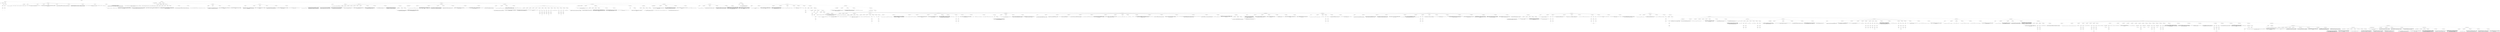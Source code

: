 digraph hierarchy {

node [fontname=Helvetica]
edge [style=dashed]

doc_0 [label="doc - 1219"]


doc_0 -> { section_1 section_2}
{rank=same; section_1 section_2}

section_1 [label="section: 1-3"]

section_2 [label="section: 34-338"]


section_1 -> { header_3 block_4 block_5 section_6}
{rank=same; header_3 block_4 block_5 section_6}

header_3 [label="0 : "]

block_4 [label="block 1-1"]

block_5 [label="block 2-3"]

section_6 [label="section: 4-33"]


header_3 -> leaf_7
leaf_7  [color=Gray,shape=rectangle,fontname=Inconsolata,label=""]
block_4 -> leaf_8
leaf_8  [color=Gray,shape=rectangle,fontname=Inconsolata,label=""]
block_5 -> { structure_9 structure_10}
{rank=same; structure_9 structure_10}

structure_9 [label="structure"]

structure_10 [label="structure"]


structure_9 -> { hashline_11}
{rank=same; hashline_11}

hashline_11 [label="hashline"]


hashline_11 -> { hashtag_12}
{rank=same; hashtag_12}

hashtag_12 [label="hashtag"]


hashtag_12 -> leaf_13
leaf_13  [color=Gray,shape=rectangle,fontname=Inconsolata,label=""]
structure_10 -> { hashline_14}
{rank=same; hashline_14}

hashline_14 [label="hashline"]


hashline_14 -> { hashtag_15}
{rank=same; hashtag_15}

hashtag_15 [label="hashtag"]


hashtag_15 -> leaf_16
leaf_16  [color=Gray,shape=rectangle,fontname=Inconsolata,label=""]
section_6 -> { header_17 block_18 block_19 block_20 block_21 block_22 block_23 block_24 block_25 block_26}
{rank=same; header_17 block_18 block_19 block_20 block_21 block_22 block_23 block_24 block_25 block_26}

header_17 [label="1 : Introduction"]

block_18 [label="block 4-7"]

block_19 [label="block 8-9"]

block_20 [label="block 10-12"]

block_21 [label="block 13-16"]

block_22 [label="block 17-19"]

block_23 [label="block 20-23"]

block_24 [label="block 24-26"]

block_25 [label="block 27-28"]

block_26 [label="block 29-33"]


header_17 -> leaf_27
leaf_27  [color=Gray,shape=rectangle,fontname=Inconsolata,label=""]
block_18 -> leaf_28
leaf_28  [color=Gray,shape=rectangle,fontname=Inconsolata,label="
Grimoire is a response to Babel.
"]
block_19 -> leaf_29
leaf_29  [color=Gray,shape=rectangle,fontname=Inconsolata,label="Babel is simultaneously a kludge and the most potentially powerful language in existence.
"]
block_20 -> leaf_30
leaf_30  [color=Gray,shape=rectangle,fontname=Inconsolata,label="Babel is a metalanguage. The structure of Org mode lets the user weave together code into a
living document, in a flexible, powerful way.
"]
block_21 -> leaf_31
leaf_31  [color=Gray,shape=rectangle,fontname=Inconsolata,label="The name is charmingly apt. Babel exists at the top of a tower of abstractions that is teetering
on the verge of collapse. Org-mode is an extension of outline mode, which was a simple tree
editor task list.
"]
block_22 -> leaf_32
leaf_32  [color=Gray,shape=rectangle,fontname=Inconsolata,label="Various users bolted stuff on, because that's how emacs grows, you bolt stuff onto it and it
continues to function because it's [[http://lispers.org/][made with alien technology]].
"]
block_23 -> leaf_33
leaf_33  [color=Gray,shape=rectangle,fontname=Inconsolata,label="The problem with Babel is more than the syntax being clunky, though that's a problem. The issue is
more profoundly that Babel is built on Org, which is built on emacs. It's a language, yes,
parsers exist for other platforms. But as a runtime, it isn't portable without a lot of effort.
"]
block_24 -> leaf_34
leaf_34  [color=Gray,shape=rectangle,fontname=Inconsolata,label="So much so, that we get a chance to start over. It's roughly as difficult to write Grimoire as it would be to
reimplement Babel in, say, Sublime.
"]
block_25 -> leaf_35
leaf_35  [color=Gray,shape=rectangle,fontname=Inconsolata,label="In the process, we can:
"]
block_26 -> leaf_36
leaf_36  [color=Gray,shape=rectangle,fontname=Inconsolata,label="  - streamline concepts, making them more orthogonal
  - clean up the clunkiness in the grammar
  - build a toolchain that will let us write magic spells in any number of languages, amassing a powerful
    collection of same. A grimoire, if you will: a living book in which magic is both written and performed.
"]
section_2 -> { header_37 block_38 section_39 section_40 section_41}
{rank=same; header_37 block_38 section_39 section_40 section_41}

header_37 [label="1 : Musings on Metasyntax"]

block_38 [label="block 34-338"]

section_39 [label="section: 35-82"]

section_40 [label="section: 105-311"]

section_41 [label="section: 339-343"]


header_37 -> leaf_42
leaf_42  [color=Gray,shape=rectangle,fontname=Inconsolata,label=""]
block_38 -> leaf_43
leaf_43  [color=Gray,shape=rectangle,fontname=Inconsolata,label=""]
section_39 -> { header_44 block_45 block_46 section_47 section_48 section_49}
{rank=same; header_44 block_45 block_46 section_47 section_48 section_49}

header_44 [label="2 : Constraints"]

block_45 [label="block 35-39"]

block_46 [label="block 40-82"]

section_47 [label="section: 42-68"]

section_48 [label="section: 69-82"]

section_49 [label="section: 83-104"]


header_44 -> leaf_50
leaf_50  [color=Gray,shape=rectangle,fontname=Inconsolata,label=""]
block_45 -> leaf_51
leaf_51  [color=Gray,shape=rectangle,fontname=Inconsolata,label="
There is a difference between a metalanguage and a literate programming language. Babel is a metalanguage,
as Grimoire is intended to be.
"]
block_46 -> leaf_52
leaf_52  [color=Gray,shape=rectangle,fontname=Inconsolata,label="An effective metalanguage balances three concerns. It must be usable, readable, and parsable.
"]
section_47 -> { header_53 block_54 block_55 block_56 block_57 block_58 block_59 block_60}
{rank=same; header_53 block_54 block_55 block_56 block_57 block_58 block_59 block_60}

header_53 [label="3 : Usable"]

block_54 [label="block 42-45"]

block_55 [label="block 46-50"]

block_56 [label="block 51-54"]

block_57 [label="block 55-58"]

block_58 [label="block 59-63"]

block_59 [label="block 64-66"]

block_60 [label="block 67-68"]


header_53 -> leaf_61
leaf_61  [color=Gray,shape=rectangle,fontname=Inconsolata,label=""]
block_54 -> leaf_62
leaf_62  [color=Gray,shape=rectangle,fontname=Inconsolata,label="
A metalanguage is used interactively, on a deeper level than REPLs.
"]
block_55 -> leaf_63
leaf_63  [color=Gray,shape=rectangle,fontname=Inconsolata,label="This is what makes working with Org so amazing. The first purpose of what became Babel
was simply editing outlines. This was outline mode, which dates back to the era when
using asterisks and =- [ ]= checkboxes in a plain ASCII text file was fairly futuristic
behavior.
"]
block_56 -> leaf_64
leaf_64  [color=Gray,shape=rectangle,fontname=Inconsolata,label="You can't really call that a language either, though it's a syntax. More and more features
were attached until we have modern Babel. But because each feature was build as an extension
to the editing/runtime environment, Babel is fairly smooth to work with.
"]
block_57 -> leaf_65
leaf_65  [color=Gray,shape=rectangle,fontname=Inconsolata,label="If you can handle Emacs. I can, some can't. A metalanguage is tightly coupled to its runtime,
because its runtime is its editing environment. Not much of a metalanguage if this isn't the
case.
"]
block_58 -> leaf_66
leaf_66  [color=Gray,shape=rectangle,fontname=Inconsolata,label="Grimoire is the culmination of a considerable dependency chain. We need a data structure, a
parser to work with the data structure, and an editing environment that builds on these. For
maximum enjoyment, we'll want a custom terminal that enhances the xterm protocol with a few
features, most notably graphics.
"]
block_59 -> leaf_67
leaf_67  [color=Gray,shape=rectangle,fontname=Inconsolata,label="Just like I have trouble writing Lua without burning huge amounts of time planning out Clu, I
can't use Org without doing the same for Grimoire. It's all related: I need a really good parser.
"]
block_60 -> leaf_68
leaf_68  [color=Gray,shape=rectangle,fontname=Inconsolata,label="[[https://github.com/UpstandingHackers/hammer][hammer]] is the leading contender. But back to Grimoire.
"]
section_48 -> { header_69 block_70 block_71 block_72}
{rank=same; header_69 block_70 block_71 block_72}

header_69 [label="3 : Readable"]

block_70 [label="block 69-74"]

block_71 [label="block 75-78"]

block_72 [label="block 79-82"]


header_69 -> leaf_73
leaf_73  [color=Gray,shape=rectangle,fontname=Inconsolata,label=""]
block_70 -> leaf_74
leaf_74  [color=Gray,shape=rectangle,fontname=Inconsolata,label="
Grimoire is designed to be read.  It's important that the raw syntax not
 break the reader's flow.  A good metalanguage lets the user employ just
 as much magic as she's comfortable with, without imposing more.
"]
block_71 -> leaf_75
leaf_75  [color=Gray,shape=rectangle,fontname=Inconsolata,label="Our syntax is  designed to support this. As such  it is deeply concerned
with matters  such as indentation  and whitespacing, which are  basic to
readability.
"]
block_72 -> leaf_76
leaf_76  [color=Gray,shape=rectangle,fontname=Inconsolata,label="It will be quite possible and indeed comfortable to write pure documents
such  as blog  posts in  Grimoire form.  In that  use case  it resembles
Markdown.
"]
section_49 -> { header_77 block_78 block_79 block_80 block_81 block_82}
{rank=same; header_77 block_78 block_79 block_80 block_81 block_82}

header_77 [label="3 : Parsable"]

block_78 [label="block 83-89"]

block_79 [label="block 90-93"]

block_80 [label="block 94-97"]

block_81 [label="block 98-101"]

block_82 [label="block 102-104"]


header_77 -> leaf_83
leaf_83  [color=Gray,shape=rectangle,fontname=Inconsolata,label=""]
block_78 -> leaf_84
leaf_84  [color=Gray,shape=rectangle,fontname=Inconsolata,label="
Grimoire  documents are  intended  to be  highly  convoluted. The  basic
editing operation  is the fold. The  Grimoire editor must be  capable of
handling documents in the tens of megabytes with a complex and preserved
folding structure.
"]
block_79 -> leaf_85
leaf_85  [color=Gray,shape=rectangle,fontname=Inconsolata,label="This requires  a ground-up  editing environment  rewrite to  employ data
structures   with   correct   big-O    complexity   and   an   efficient
implementation.
"]
block_80 -> leaf_86
leaf_86  [color=Gray,shape=rectangle,fontname=Inconsolata,label="This  also  requires  that  the   language  be  well-designed  for  easy
recognition of the structural elements. As this document evolves, I will
be defining a grammar in the syntax preferred by barbarian.
"]
block_81 -> leaf_87
leaf_87  [color=Gray,shape=rectangle,fontname=Inconsolata,label="Grimoire is  an error-free  language. There  are several  concepts which
interact to  create this, namely  structure, prose, well-  and malformed
structure, and validity.
"]
block_82 -> leaf_88
leaf_88  [color=Gray,shape=rectangle,fontname=Inconsolata,label="A parser for Grimoire which doesn't  succeed without error for any utf-8
string is not valid.
"]
section_40 -> { header_89 block_90 section_91 section_92 section_93 section_94 section_95 section_96}
{rank=same; header_89 block_90 section_91 section_92 section_93 section_94 section_95 section_96}

header_89 [label="2 : Structure"]

block_90 [label="block 105-311"]

section_91 [label="section: 109-149"]

section_92 [label="section: 161-190"]

section_93 [label="section: 191-200"]

section_94 [label="section: 253-285"]

section_95 [label="section: 295-311"]

section_96 [label="section: 312-338"]


header_89 -> leaf_97
leaf_97  [color=Gray,shape=rectangle,fontname=Inconsolata,label=""]
block_90 -> leaf_98
leaf_98  [color=Gray,shape=rectangle,fontname=Inconsolata,label="
This is a top-down look at Grimoire's proposed syntax.
"]
section_91 -> { header_99 block_100 block_101 block_102 block_103 block_104 block_105 block_106 block_107 block_108 section_109}
{rank=same; header_99 block_100 block_101 block_102 block_103 block_104 block_105 block_106 block_107 block_108 section_109}

header_99 [label="3 : Encoding"]

block_100 [label="block 109-112"]

block_101 [label="block 113-118"]

block_102 [label="block 119-123"]

block_103 [label="block 124-128"]

block_104 [label="block 129-131"]

block_105 [label="block 132-135"]

block_106 [label="block 136-140"]

block_107 [label="block 141-143"]

block_108 [label="block 144-149"]

section_109 [label="section: 150-160"]


header_99 -> leaf_110
leaf_110  [color=Gray,shape=rectangle,fontname=Inconsolata,label=""]
block_100 -> leaf_111
leaf_111  [color=Gray,shape=rectangle,fontname=Inconsolata,label="
Grimoire is defined in terms of utf-8.
"]
block_101 -> leaf_112
leaf_112  [color=Gray,shape=rectangle,fontname=Inconsolata,label="The core syntax is defined in terms of the reachable keys on a US keyboard.
This tradition is firmly entrenched in the mid teens, and I have no
designs on budging that at present. The miser in me likes that they're
a byte each. The lawyer in me insists that this isn't ASCII, which is a
seven-bit legacy encoding. All aspects of utf-8 are equally meaningful.
"]
block_102 -> leaf_113
leaf_113  [color=Gray,shape=rectangle,fontname=Inconsolata,label="We aren't at all afraid to use Unicode characters to display aspects
of the runtime. In fact we favor this, as it marks those operations
as distinctive. Most people can't type ⦿ without effort (I can't)
and it's easy to recognize as a folded drawer once you've seen a couple.
"]
block_103 -> leaf_114
leaf_114  [color=Gray,shape=rectangle,fontname=Inconsolata,label="Grimoire is case sensitive and uses lower-snake-case for built-in English
phrases. There is a convention (see classes) that uses capitalization of
user words to affect semantics. This may be overridden with other rules
for languages that lack the majuscule-miniscule distinction.
"]
block_104 -> leaf_115
leaf_115  [color=Gray,shape=rectangle,fontname=Inconsolata,label="I want Grimoire to have correct Unicode handling, for some value of
correct. It can't be considered 1.0 without this.
"]
block_105 -> leaf_116
leaf_116  [color=Gray,shape=rectangle,fontname=Inconsolata,label="Bidirectional handling in a context that's indentation sensitive is
an example of something subtle. Grimoire uses indentation in various
ways, so here's the rule:
"]
block_106 -> leaf_117
leaf_117  [color=Gray,shape=rectangle,fontname=Inconsolata,label="Any newline that has a reversed direction ends indentation. So if
you are going ltr, issue an rtl marker, and a newline, your indentation
level is zero. If you reverse direction twice in a line, you keep
your indentation level. Three times, you lose it.
"]
block_107 -> leaf_118
leaf_118  [color=Gray,shape=rectangle,fontname=Inconsolata,label="I'd love to get a Hebrew and/or Arabic fluent hacker on the project
early, to make sure this works correctly.
"]
block_108 -> leaf_119
leaf_119  [color=Gray,shape=rectangle,fontname=Inconsolata,label="Another thing I want to get right is equivalence. If you have a
variable called \"Glück\" the compiler shouldn't complain if it's
rendered in either of the valid ways. For some sequences that's
\"any of the valid ways\". If we normalized your prose, you might
have problems later, so we don't want to solve it that way.
"]
section_109 -> { header_120 block_121 block_122}
{rank=same; header_120 block_121 block_122}

header_120 [label="4 : Internationalization"]

block_121 [label="block 150-155"]

block_122 [label="block 156-160"]


header_120 -> leaf_123
leaf_123  [color=Gray,shape=rectangle,fontname=Inconsolata,label=""]
block_121 -> leaf_124
leaf_124  [color=Gray,shape=rectangle,fontname=Inconsolata,label="
All parts of Grimoire defined in English will be namespaced
as =en:/=, and loaded by default. Other languages will be added
when there is a fluent maintainer available.
"]
block_122 -> leaf_125
leaf_125  [color=Gray,shape=rectangle,fontname=Inconsolata,label="Note  that  many  words  aren't  truly English.  Notably  the  names  of
programming languages are  the same in all human languages.   A tag like
=#author= can be namespaced =#fr:/auteur= and will be, but =#!python= is not
in the =en:/= namespace.
"]
section_92 -> { header_126 block_127 block_128 block_129 block_130 block_131 block_132 block_133}
{rank=same; header_126 block_127 block_128 block_129 block_130 block_131 block_132 block_133}

header_126 [label="3 : Prose and Structure"]

block_127 [label="block 161-164"]

block_128 [label="block 165-170"]

block_129 [label="block 171-175"]

block_130 [label="block 176-178"]

block_131 [label="block 179-182"]

block_132 [label="block 183-187"]

block_133 [label="block 188-190"]


header_126 -> leaf_134
leaf_134  [color=Gray,shape=rectangle,fontname=Inconsolata,label=""]
block_127 -> leaf_135
leaf_135  [color=Gray,shape=rectangle,fontname=Inconsolata,label="
The major distinction Grimoire draws is between prose and structure.
"]
block_128 -> leaf_136
leaf_136  [color=Gray,shape=rectangle,fontname=Inconsolata,label="Prose is the default parsing state. It is far from unstructured from the
runtime  perspective. Although  this needn't  be embedded  in the  parse
tree,  Grimoire   understands  concepts   such  as   paragraphs,  words,
punctuation,  capital letters,  languages, and  anything else  proper to
prose.
"]
block_129 -> leaf_137
leaf_137  [color=Gray,shape=rectangle,fontname=Inconsolata,label="I refer to human languages, but Grimoire understands programming languages
also. In principle, all of them, it shouldn't be harder to add them than
it is to call them from shell, though getting a runtime rigged up to
another runtime always calls for some finesse to derive a good experience.
"]
block_130 -> leaf_138
leaf_138  [color=Gray,shape=rectangle,fontname=Inconsolata,label="\"Programming languages\" is overly specific. Grimoire draws a distinction
between prose and structure. Blocks may contain either, or both.
"]
block_131 -> leaf_139
leaf_139  [color=Gray,shape=rectangle,fontname=Inconsolata,label="Something that's nice about a language build on a prose/structure
relationship is that it can be error free. Anything *grym* can't build into
a structure is just prose.
"]
block_132 -> leaf_140
leaf_140  [color=Gray,shape=rectangle,fontname=Inconsolata,label="Markdown has this property. Sometimes you run into crappy parsers which
build errors into Markdown, which is just obnoxious. If you [[http://daringfireball.net/projects/markdown/syntax][RTFM]],
you'll find the word \"error\" once. Helpfully explaining how Markdown
keeps you from making one.
"]
block_133 -> leaf_141
leaf_141  [color=Gray,shape=rectangle,fontname=Inconsolata,label="We do what we can to make the document look the same as it is
in fact structured. Syntax highlighting handles the edge cases.
"]
section_93 -> { header_142 block_143 block_144 block_145 section_146}
{rank=same; header_142 block_143 block_144 block_145 section_146}

header_142 [label="3 : Ownership"]

block_143 [label="block 191-194"]

block_144 [label="block 195-198"]

block_145 [label="block 199-200"]

section_146 [label="section: 201-252"]


header_142 -> leaf_147
leaf_147  [color=Gray,shape=rectangle,fontname=Inconsolata,label=""]
block_143 -> leaf_148
leaf_148  [color=Gray,shape=rectangle,fontname=Inconsolata,label="
The basic structural relationship in Grimoire is ownership.
"]
block_144 -> leaf_149
leaf_149  [color=Gray,shape=rectangle,fontname=Inconsolata,label="Root elements of a heirarchy own their children, blocks own
lines that refer to that block. Indentation has a subtle but
regular interaction with ownership; it does what you expect.
"]
block_145 -> leaf_150
leaf_150  [color=Gray,shape=rectangle,fontname=Inconsolata,label="Edge cases are resolved using the cling rule.
"]
section_146 -> { header_151 block_152 block_153 block_154 block_155 block_156 block_157 block_158 block_159 block_160 block_161 block_162 block_163 block_164 block_165}
{rank=same; header_151 block_152 block_153 block_154 block_155 block_156 block_157 block_158 block_159 block_160 block_161 block_162 block_163 block_164 block_165}

header_151 [label="4 : The Cling Rule"]

block_152 [label="block 201-205"]

block_153 [label="block 206-209"]

block_154 [label="block 210-213"]

block_155 [label="block 214-217"]

block_156 [label="block 218-224"]

block_157 [label="block 225-228"]

block_158 [label="block 229-232"]

block_159 [label="block 233-235"]

block_160 [label="block 236-239"]

block_161 [label="block 240-241"]

block_162 [label="block 242-244"]

block_163 [label="block 245-247"]

block_164 [label="block 248-250"]

block_165 [label="block 251-252"]


header_151 -> leaf_166
leaf_166  [color=Gray,shape=rectangle,fontname=Inconsolata,label=""]
block_152 -> leaf_167
leaf_167  [color=Gray,shape=rectangle,fontname=Inconsolata,label="
The cling rule specifies that a group 'clings' to another group when
it is closer to that group than the other group. Ties resolve down.
"]
block_153 -> leaf_168
leaf_168  [color=Gray,shape=rectangle,fontname=Inconsolata,label="This should make it intuitive to group elements that aren't grouping the
way you expect: put in whitespace until the block is visually distinguished
from the surroundings.
"]
block_154 -> leaf_169
leaf_169  [color=Gray,shape=rectangle,fontname=Inconsolata,label="Cling applies between blocks which are at the same level of ownership.
Ownership has precedence over cling: all blocks underneath e.g. a header
line are owned by that line, newlines notwithstanding.
"]
block_155 -> leaf_170
leaf_170  [color=Gray,shape=rectangle,fontname=Inconsolata,label="Note that indentation of e.g. lists invokes the cling rule within the
indentation level.

"]
block_156 -> { structure_171 structure_172}
{rank=same; structure_171 structure_172}

structure_171 [label="structure"]

structure_172 [label="structure"]


structure_171 -> { hashline_173}
{rank=same; hashline_173}

hashline_173 [label="hashline"]


hashline_173 -> { hashtag_174}
{rank=same; hashtag_174}

hashtag_174 [label="hashtag"]


hashtag_174 -> leaf_175
leaf_175  [color=Gray,shape=rectangle,fontname=Inconsolata,label=""]
structure_172 -> { hashline_176}
{rank=same; hashline_176}

hashline_176 [label="hashline"]


hashline_176 -> { hashtag_177}
{rank=same; hashtag_177}

hashtag_177 [label="hashtag"]


hashtag_177 -> leaf_178
leaf_178  [color=Gray,shape=rectangle,fontname=Inconsolata,label="tag"]
block_157 -> { structure_179}
{rank=same; structure_179}

structure_179 [label="structure"]


structure_179 -> { hashline_180}
{rank=same; hashline_180}

hashline_180 [label="hashline"]


hashline_180 -> { hashtag_181}
{rank=same; hashtag_181}

hashtag_181 [label="hashtag"]


hashtag_181 -> leaf_182
leaf_182  [color=Gray,shape=rectangle,fontname=Inconsolata,label=""]
block_158 -> { structure_183}
{rank=same; structure_183}

structure_183 [label="structure"]


structure_183 -> { hashline_184}
{rank=same; hashline_184}

hashline_184 [label="hashline"]


hashline_184 -> { hashtag_185}
{rank=same; hashtag_185}

hashtag_185 [label="hashtag"]


hashtag_185 -> leaf_186
leaf_186  [color=Gray,shape=rectangle,fontname=Inconsolata,label=""]
block_159 -> { structure_187}
{rank=same; structure_187}

structure_187 [label="structure"]


structure_187 -> { hashline_188}
{rank=same; hashline_188}

hashline_188 [label="hashline"]


hashline_188 -> { hashtag_189}
{rank=same; hashtag_189}

hashtag_189 [label="hashtag"]


hashtag_189 -> leaf_190
leaf_190  [color=Gray,shape=rectangle,fontname=Inconsolata,label="tag"]
block_160 -> { structure_191}
{rank=same; structure_191}

structure_191 [label="structure"]


structure_191 -> { hashline_192}
{rank=same; hashline_192}

hashline_192 [label="hashline"]


hashline_192 -> { hashtag_193}
{rank=same; hashtag_193}

hashtag_193 [label="hashtag"]


hashtag_193 -> leaf_194
leaf_194  [color=Gray,shape=rectangle,fontname=Inconsolata,label=""]
block_161 -> leaf_195
leaf_195  [color=Gray,shape=rectangle,fontname=Inconsolata,label="Even clings are resolved forwards:
"]
block_162 -> { structure_196}
{rank=same; structure_196}

structure_196 [label="structure"]


structure_196 -> { hashline_197}
{rank=same; hashline_197}

hashline_197 [label="hashline"]


hashline_197 -> { hashtag_198}
{rank=same; hashtag_198}

hashtag_198 [label="hashtag"]


hashtag_198 -> leaf_199
leaf_199  [color=Gray,shape=rectangle,fontname=Inconsolata,label=""]
block_163 -> { structure_200}
{rank=same; structure_200}

structure_200 [label="structure"]


structure_200 -> { hashline_201}
{rank=same; hashline_201}

hashline_201 [label="hashline"]


hashline_201 -> { hashtag_202}
{rank=same; hashtag_202}

hashtag_202 [label="hashtag"]


hashtag_202 -> leaf_203
leaf_203  [color=Gray,shape=rectangle,fontname=Inconsolata,label="tag"]
block_164 -> { structure_204}
{rank=same; structure_204}

structure_204 [label="structure"]


structure_204 -> { hashline_205}
{rank=same; hashline_205}

hashline_205 [label="hashline"]


hashline_205 -> { hashtag_206}
{rank=same; hashtag_206}

hashtag_206 [label="hashtag"]


hashtag_206 -> leaf_207
leaf_207  [color=Gray,shape=rectangle,fontname=Inconsolata,label=""]
block_165 -> leaf_208
leaf_208  [color=Gray,shape=rectangle,fontname=Inconsolata,label="be considered bad style.
"]
section_94 -> { header_209 block_210 section_211 section_212 section_213}
{rank=same; header_209 block_210 section_211 section_212 section_213}

header_209 [label="3 : Whitespace, Lines, and Indentation."]

block_210 [label="block 253-285"]

section_211 [label="section: 258-279"]

section_212 [label="section: 280-285"]

section_213 [label="section: 286-294"]


header_209 -> leaf_214
leaf_214  [color=Gray,shape=rectangle,fontname=Inconsolata,label=""]
block_210 -> leaf_215
leaf_215  [color=Gray,shape=rectangle,fontname=Inconsolata,label="
Grimoire is a structured document format. There are semantics associated
with every character we encode.
"]
section_211 -> { header_216 block_217 block_218 block_219 block_220 block_221}
{rank=same; header_216 block_217 block_218 block_219 block_220 block_221}

header_216 [label="4 : Whitespace"]

block_217 [label="block 258-262"]

block_218 [label="block 263-265"]

block_219 [label="block 266-271"]

block_220 [label="block 272-276"]

block_221 [label="block 277-279"]


header_216 -> leaf_222
leaf_222  [color=Gray,shape=rectangle,fontname=Inconsolata,label=""]
block_217 -> leaf_223
leaf_223  [color=Gray,shape=rectangle,fontname=Inconsolata,label="
Whitespace is either the space or newline character. Returns are removed,
tabs resolved to two spaces by the formatter, the latter is warned against.
"]
block_218 -> leaf_224
leaf_224  [color=Gray,shape=rectangle,fontname=Inconsolata,label="Most of the token-like categories we refer to must be surrounded by
whitespace. Newlines have semantics more often than they do not.
"]
block_219 -> leaf_225
leaf_225  [color=Gray,shape=rectangle,fontname=Inconsolata,label="Unicode actually contains quite a number of whitespace characters. They are
all treated as a single ordinary space. If that space is semantically meaningful,
as in the space between =*** A Headline=, it is filtered into an ordinary space.
Otherwise it's considered prose, the only filtration prose receives is tab->space
conversion.
"]
block_220 -> leaf_226
leaf_226  [color=Gray,shape=rectangle,fontname=Inconsolata,label="Grimoire mercilessly enforces tab-space conversion, even on your code blocks.
I will cling to this tenet as long as I can, the tab character needs to die,
the world has decided, that key is special and shouldn't insert a special
dropping that looks like n spaces.
"]
block_221 -> leaf_227
leaf_227  [color=Gray,shape=rectangle,fontname=Inconsolata,label="*make*? Outta my face with make. Yes, we'll have a make syntax, yes, it will
put the tabs back in.
"]
section_212 -> { header_228 block_229}
{rank=same; header_228 block_229}

header_228 [label="4 : Lines"]

block_229 [label="block 280-285"]


header_228 -> leaf_230
leaf_230  [color=Gray,shape=rectangle,fontname=Inconsolata,label=""]
block_229 -> leaf_231
leaf_231  [color=Gray,shape=rectangle,fontname=Inconsolata,label="
When we refer to the beginning of a line, this allows for spaces before the
reference point. We call the absolute beginning of a line the first
position.
"]
section_213 -> { header_232 block_233 block_234 block_235}
{rank=same; header_232 block_233 block_234 block_235}

header_232 [label="4 : Indentation"]

block_233 [label="block 286-290"]

block_234 [label="block 291-292"]

block_235 [label="block 293-294"]


header_232 -> leaf_236
leaf_236  [color=Gray,shape=rectangle,fontname=Inconsolata,label=""]
block_233 -> leaf_237
leaf_237  [color=Gray,shape=rectangle,fontname=Inconsolata,label="
Grimoire is an indentation-aware language. Most kinds of block can be
arcically[fn:1] ordered by means of indentation.
"]
block_234 -> leaf_238
leaf_238  [color=Gray,shape=rectangle,fontname=Inconsolata,label="Indentation follows [[http://nim-lang.org/manual.html#indentation][Nim rules]].
"]
block_235 -> leaf_239
leaf_239  [color=Gray,shape=rectangle,fontname=Inconsolata,label="[fn:1] There's nothing sacred about ordered subrules, and if we're making up
a new word, let's drop the silent h. Webster was a cool guy."]
section_95 -> { header_240 block_241 block_242 block_243 block_244}
{rank=same; header_240 block_241 block_242 block_243 block_244}

header_240 [label="3 : Order of Recognition"]

block_241 [label="block 295-300"]

block_242 [label="block 301-305"]

block_243 [label="block 306-309"]

block_244 [label="block 310-311"]


header_240 -> leaf_245
leaf_245  [color=Gray,shape=rectangle,fontname=Inconsolata,label=""]
block_241 -> leaf_246
leaf_246  [color=Gray,shape=rectangle,fontname=Inconsolata,label="
Starting from the neutral context, which is always at a newline, Grimoire
tries to make one of its initializing special forms. Failing that, it will
begin a prose block.
"]
block_242 -> leaf_247
leaf_247  [color=Gray,shape=rectangle,fontname=Inconsolata,label="If there is whitespace, it affects indentation level in indicated ways.
They will not directly affect the semantics of the following form, that is,
these rules apply after any potentially block-ending newline, apart from
spaces that may be found between the newline and the character.
"]
block_243 -> leaf_248
leaf_248  [color=Gray,shape=rectangle,fontname=Inconsolata,label="At present,  =*=, =#=,  =|=, =-=,  , =~=,  =@=, =:=  and ={=  all create
special  contexts.  A  special  context  creates a  block  in a  context
specific way.
"]
block_244 -> leaf_249
leaf_249  [color=Gray,shape=rectangle,fontname=Inconsolata,label="Blocks have a left associativity which can be recursive.
"]
section_96 -> { header_250 block_251 block_252 block_253 block_254 block_255}
{rank=same; header_250 block_251 block_252 block_253 block_254 block_255}

header_250 [label="3 : Blocks"]

block_251 [label="block 312-315"]

block_252 [label="block 316-318"]

block_253 [label="block 319-323"]

block_254 [label="block 324-331"]

block_255 [label="block 332-338"]


header_250 -> leaf_256
leaf_256  [color=Gray,shape=rectangle,fontname=Inconsolata,label=""]
block_251 -> leaf_257
leaf_257  [color=Gray,shape=rectangle,fontname=Inconsolata,label="
Grimoire is oriented around blocks.
"]
block_252 -> leaf_258
leaf_258  [color=Gray,shape=rectangle,fontname=Inconsolata,label="Blocks are at least one line long,  all restarts are on a new line.  Any
syntactic structure smaller than a block we call an element.
"]
block_253 -> leaf_259
leaf_259  [color=Gray,shape=rectangle,fontname=Inconsolata,label="Some types of blocks nest.  A document is a single  block.  There may be
other semantic units such as directories, I'd think a language that uses
strict  nested heirarchy  as powerfully  as Grimoire  could dictate  the
semantics of a file system, but that's currently out of scope.
"]
block_254 -> leaf_260
leaf_260  [color=Gray,shape=rectangle,fontname=Inconsolata,label="Indentation is relevant to some  kinds of blocks. In general, whitespace
matters quite a  bit in a Grimoire  document. We keep some  of the warts
out because the tab character is  illegal, and there will be a mandatory
formatter, =grym  fmt= if  you will, that  does everything  from turning
=**bold**=  into =*bold*=  (because the  extra stars  weren't used),  to
newline stripping, and so on.  This is normally applied incrementally by
the runtime editing environment.
"]
block_255 -> leaf_261
leaf_261  [color=Gray,shape=rectangle,fontname=Inconsolata,label="Indentation is human  readable and, with some care, a  computer may come
to the  same conclusions a  human would. I'm  still wary of  Python, but
there's no good  reason, unless the headache of most  Python not working
correctly  on my  computer, for  reasons I  can't track  down that  seem
related to  there being two languages  invoked as 'python', counts  as a
good reason.
"]
section_41 -> { header_262 block_263 section_264}
{rank=same; header_262 block_263 section_264}

header_262 [label="2 : Syntax"]

block_263 [label="block 339-343"]

section_264 [label="section: 344-407"]


header_262 -> leaf_265
leaf_265  [color=Gray,shape=rectangle,fontname=Inconsolata,label=""]
block_263 -> leaf_266
leaf_266  [color=Gray,shape=rectangle,fontname=Inconsolata,label="
Now that we've established the basic constraints, let's
start our recursive descent into the parse.
"]
section_264 -> { header_267 block_268 block_269 block_270 block_271 block_272 block_273 block_274 section_275 section_276}
{rank=same; header_267 block_268 block_269 block_270 block_271 block_272 block_273 block_274 section_275 section_276}

header_267 [label="3 : Headers"]

block_268 [label="block 344-348"]

block_269 [label="block 349-353"]

block_270 [label="block 354-359"]

block_271 [label="block 360-361"]

block_272 [label="block 362-364"]

block_273 [label="block 365-366"]

block_274 [label="block 367-407"]

section_275 [label="section: 368-368"]

section_276 [label="section: 408-419"]


header_267 -> leaf_277
leaf_277  [color=Gray,shape=rectangle,fontname=Inconsolata,label=""]
block_268 -> leaf_278
leaf_278  [color=Gray,shape=rectangle,fontname=Inconsolata,label="
Grimoire is arcically constrained by structure groups,
called headers.
"]
block_269 -> leaf_279
leaf_279  [color=Gray,shape=rectangle,fontname=Inconsolata,label="These start on a new line and begin with any number of  =*=. These must
be followed by a space mark to be valid. Contra Babel, you may
have a content-free header line, provided a space is found before the
newline.
"]
block_270 -> leaf_280
leaf_280  [color=Gray,shape=rectangle,fontname=Inconsolata,label="In weaves and the like, headers represent document structure. Their
intention is structural: they support the same syntax as lists,
but the user is expected to use lists for list purposes. Putting
[TODO] in a header line should mean you have a document-specific
task to perform in that block.
"]
block_271 -> leaf_281
leaf_281  [color=Gray,shape=rectangle,fontname=Inconsolata,label="Contra Babel, you may put spaces before the beginning of a header line.
"]
block_272 -> leaf_282
leaf_282  [color=Gray,shape=rectangle,fontname=Inconsolata,label="The semantics of header lines are entirely determined by
the number of stars.
"]
block_273 -> leaf_283
leaf_283  [color=Gray,shape=rectangle,fontname=Inconsolata,label="If you write
"]
block_274 -> { structure_284}
{rank=same; structure_284}

structure_284 [label="structure"]


structure_284 -> { hashline_285}
{rank=same; hashline_285}

hashline_285 [label="hashline"]


hashline_285 -> { hashtag_286}
{rank=same; hashtag_286}

hashtag_286 [label="hashtag"]


hashtag_286 -> leaf_287
leaf_287  [color=Gray,shape=rectangle,fontname=Inconsolata,label=""]
section_275 -> { header_288 block_289 section_290}
{rank=same; header_288 block_289 section_290}

header_288 [label="1 : Top Header"]

block_289 [label="block 368-368"]

section_290 [label="section: 369-380"]


header_288 -> leaf_291
leaf_291  [color=Gray,shape=rectangle,fontname=Inconsolata,label=""]
block_289 -> leaf_292
leaf_292  [color=Gray,shape=rectangle,fontname=Inconsolata,label=""]
section_290 -> { header_293 block_294 block_295 section_296}
{rank=same; header_293 block_294 block_295 section_296}

header_293 [label="2 : Second Header"]

block_294 [label="block 369-379"]

block_295 [label="block 380-380"]

section_296 [label="section: 381-381"]


header_293 -> leaf_297
leaf_297  [color=Gray,shape=rectangle,fontname=Inconsolata,label=""]
block_294 -> { structure_298}
{rank=same; structure_298}

structure_298 [label="structure"]


structure_298 -> { hashline_299}
{rank=same; hashline_299}

hashline_299 [label="hashline"]


hashline_299 -> { hashtag_300}
{rank=same; hashtag_300}

hashtag_300 [label="hashtag"]


hashtag_300 -> leaf_301
leaf_301  [color=Gray,shape=rectangle,fontname=Inconsolata,label=""]
block_295 -> { structure_302}
{rank=same; structure_302}

structure_302 [label="structure"]


structure_302 -> { hashline_303}
{rank=same; hashline_303}

hashline_303 [label="hashline"]


hashline_303 -> { hashtag_304}
{rank=same; hashtag_304}

hashtag_304 [label="hashtag"]


hashtag_304 -> leaf_305
leaf_305  [color=Gray,shape=rectangle,fontname=Inconsolata,label=""]
section_296 -> { header_306 block_307 section_308}
{rank=same; header_306 block_307 section_308}

header_306 [label="1 : Top Header ▼"]

block_307 [label="block 381-381"]

section_308 [label="section: 382-731"]


header_306 -> leaf_309
leaf_309  [color=Gray,shape=rectangle,fontname=Inconsolata,label=""]
block_307 -> leaf_310
leaf_310  [color=Gray,shape=rectangle,fontname=Inconsolata,label=""]
section_308 -> { header_311 block_312 block_313 block_314 block_315 section_316 section_317 section_318 section_319 section_320 section_321 section_322 section_323 section_324 section_325}
{rank=same; header_311 block_312 block_313 block_314 block_315 section_316 section_317 section_318 section_319 section_320 section_321 section_322 section_323 section_324 section_325}

header_311 [label="2 : Second Header ►"]

block_312 [label="block 382-389"]

block_313 [label="block 390-391"]

block_314 [label="block 392-395"]

block_315 [label="block 396-731"]

section_316 [label="section: 398-407"]

section_317 [label="section: 422-440"]

section_318 [label="section: 441-481"]

section_319 [label="section: 489-501"]

section_320 [label="section: 502-558"]

section_321 [label="section: 567-593"]

section_322 [label="section: 594-611"]

section_323 [label="section: 612-672"]

section_324 [label="section: 691-731"]

section_325 [label="section: 732-741"]


header_311 -> leaf_326
leaf_326  [color=Gray,shape=rectangle,fontname=Inconsolata,label=""]
block_312 -> { structure_327}
{rank=same; structure_327}

structure_327 [label="structure"]


structure_327 -> { hashline_328}
{rank=same; hashline_328}

hashline_328 [label="hashline"]


hashline_328 -> { hashtag_329}
{rank=same; hashtag_329}

hashtag_329 [label="hashtag"]


hashtag_329 -> leaf_330
leaf_330  [color=Gray,shape=rectangle,fontname=Inconsolata,label=""]
block_313 -> leaf_331
leaf_331  [color=Gray,shape=rectangle,fontname=Inconsolata,label="may contain any number of blocks.
"]
block_314 -> leaf_332
leaf_332  [color=Gray,shape=rectangle,fontname=Inconsolata,label="\"begins\" means first non-whitespace character. Indentation levels are tracked by
Nim rules, obviously a Grimoire document can contain no tab marks
and if any wander in they become four spaces.
"]
block_315 -> leaf_333
leaf_333  [color=Gray,shape=rectangle,fontname=Inconsolata,label="Contra other block forms, tags may not precede a headline.
"]
section_316 -> { header_334 block_335 block_336 block_337}
{rank=same; header_334 block_335 block_336 block_337}

header_334 [label="4 : Header Lines"]

block_335 [label="block 398-402"]

block_336 [label="block 403-405"]

block_337 [label="block 406-407"]


header_334 -> leaf_338
leaf_338  [color=Gray,shape=rectangle,fontname=Inconsolata,label=""]
block_335 -> leaf_339
leaf_339  [color=Gray,shape=rectangle,fontname=Inconsolata,label="
Anything after a run of =*= and a space, and before a newline, is
a header line.
"]
block_336 -> leaf_340
leaf_340  [color=Gray,shape=rectangle,fontname=Inconsolata,label="Header lines and list lines are structured identically. If I discover
a necessary exception, I'll note it.
"]
block_337 -> leaf_341
leaf_341  [color=Gray,shape=rectangle,fontname=Inconsolata,label="That structure is discussed under [[*Lists][lists]].
"]
section_317 -> { header_342 block_343 block_344 block_345 block_346 block_347 block_348}
{rank=same; header_342 block_343 block_344 block_345 block_346 block_347 block_348}

header_342 [label="3 : Prose blocks"]

block_343 [label="block 422-426"]

block_344 [label="block 427-428"]

block_345 [label="block 429-432"]

block_346 [label="block 433-434"]

block_347 [label="block 435-436"]

block_348 [label="block 437-440"]


header_342 -> leaf_349
leaf_349  [color=Gray,shape=rectangle,fontname=Inconsolata,label=""]
block_343 -> leaf_350
leaf_350  [color=Gray,shape=rectangle,fontname=Inconsolata,label="
A prose block is preceded and followed by a single newline. Extraneous
whitespace on the bare line is filtered.
"]
block_344 -> leaf_351
leaf_351  [color=Gray,shape=rectangle,fontname=Inconsolata,label="Prose blocks may not be indented in a semantically meaningful way.
"]
block_345 -> { structure_352}
{rank=same; structure_352}

structure_352 [label="structure"]


structure_352 -> { hashline_353}
{rank=same; hashline_353}

hashline_353 [label="hashline"]


hashline_353 -> { hashtag_354}
{rank=same; hashtag_354}

hashtag_354 [label="hashtag"]


hashtag_354 -> leaf_355
leaf_355  [color=Gray,shape=rectangle,fontname=Inconsolata,label=""]
block_346 -> leaf_356
leaf_356  [color=Gray,shape=rectangle,fontname=Inconsolata,label="    prose
"]
block_347 -> leaf_357
leaf_357  [color=Gray,shape=rectangle,fontname=Inconsolata,label="        prose
"]
block_348 -> { structure_358}
{rank=same; structure_358}

structure_358 [label="structure"]


structure_358 -> { hashline_359}
{rank=same; hashline_359}

hashline_359 [label="hashline"]


hashline_359 -> { hashtag_360}
{rank=same; hashtag_360}

hashtag_360 [label="hashtag"]


hashtag_360 -> leaf_361
leaf_361  [color=Gray,shape=rectangle,fontname=Inconsolata,label=""]
section_318 -> { header_362 block_363 block_364 block_365 block_366 block_367 block_368 block_369 block_370 block_371 block_372 block_373 section_374}
{rank=same; header_362 block_363 block_364 block_365 block_366 block_367 block_368 block_369 block_370 block_371 block_372 block_373 section_374}

header_362 [label="3 : Prose markup"]

block_363 [label="block 441-444"]

block_364 [label="block 445-450"]

block_365 [label="block 451-452"]

block_366 [label="block 453-456"]

block_367 [label="block 457-460"]

block_368 [label="block 461-466"]

block_369 [label="block 467-468"]

block_370 [label="block 469-473"]

block_371 [label="block 474-477"]

block_372 [label="block 478-479"]

block_373 [label="block 480-481"]

section_374 [label="section: 482-488"]


header_362 -> leaf_375
leaf_375  [color=Gray,shape=rectangle,fontname=Inconsolata,label=""]
block_363 -> leaf_376
leaf_376  [color=Gray,shape=rectangle,fontname=Inconsolata,label="
Prose markup rules apply in any prose contexts, not just for prose blocks.
"]
block_364 -> leaf_377
leaf_377  [color=Gray,shape=rectangle,fontname=Inconsolata,label="We mark =*bold*=, =/italic/=, =_underline_=, =~strikethrough~=, 
and =​=literal=​=, using the indicated marks. They must not be separated 
with whitespace from the connecting prose. Any number may be used and matched,
whitespace is allowed, so =**bold math: 4 * 5**= will highlight
correctly.
"]
block_365 -> leaf_378
leaf_378  [color=Gray,shape=rectangle,fontname=Inconsolata,label="There is also [[*Inline%20Code][Inline Code]], which is formatted =`code`=.
"]
block_366 -> leaf_379
leaf_379  [color=Gray,shape=rectangle,fontname=Inconsolata,label="These all follow the prose markup rule: any number of the starting
character matches the same number of the ending character in the
document string.
"]
block_367 -> leaf_380
leaf_380  [color=Gray,shape=rectangle,fontname=Inconsolata,label="We make subscripts mildly annoying, =sub__script= and =super^^script=, 
to avoid colliding the former with =snake_case=. That's a lot of ways 
to parse the =_= character...
"]
block_368 -> leaf_381
leaf_381  [color=Gray,shape=rectangle,fontname=Inconsolata,label="In general, prose is more 'active'  than in Babel. There are more things
you can't say without triggering a parsed data structure.  Due to quirks
of Org  involving string  escaping, =`\\\"\\\"`=  can't be  literally quoted
without repercussions. Check  out the source if you enjoy pounding your
head in frustration at the nastiness of escaped strings.
"]
block_369 -> leaf_382
leaf_382  [color=Gray,shape=rectangle,fontname=Inconsolata,label="Let's just use a code block:
"]
block_370 -> { structure_383 structure_384}
{rank=same; structure_383 structure_384}

structure_383 [label="structure"]

structure_384 [label="structure"]


structure_383 -> { hashline_385}
{rank=same; hashline_385}

hashline_385 [label="hashline"]


hashline_385 -> { hashtag_386}
{rank=same; hashtag_386}

hashtag_386 [label="hashtag"]


hashtag_386 -> leaf_387
leaf_387  [color=Gray,shape=rectangle,fontname=Inconsolata,label=""]
structure_384 -> { hashline_388}
{rank=same; hashline_388}

hashline_388 [label="hashline"]


hashline_388 -> { hashtag_389}
{rank=same; hashtag_389}

hashtag_389 [label="hashtag"]


hashtag_389 -> leaf_390
leaf_390  [color=Gray,shape=rectangle,fontname=Inconsolata,label=""]
block_371 -> leaf_391
leaf_391  [color=Gray,shape=rectangle,fontname=Inconsolata,label="one, of the \" character. This is pretty-printed in edit mode as =‟literal”=,
but such a string does *not* create escaping, we rely on semantic highlighting
to make the distinction clear.
"]
block_372 -> leaf_392
leaf_392  [color=Gray,shape=rectangle,fontname=Inconsolata,label="Any number of \"\"\"\" collapse into one set of such balanced quites.
"]
block_373 -> leaf_393
leaf_393  [color=Gray,shape=rectangle,fontname=Inconsolata,label="In the woven documentation, no quotation marks appear, just the string.
"]
section_374 -> { header_394 block_395}
{rank=same; header_394 block_395}

header_394 [label="4 : Latex"]

block_395 [label="block 482-488"]


header_394 -> leaf_396
leaf_396  [color=Gray,shape=rectangle,fontname=Inconsolata,label=""]
block_395 -> leaf_397
leaf_397  [color=Gray,shape=rectangle,fontname=Inconsolata,label="
For further markup purposes in a prose context, we escape to LaTeX. The
syntax is =`\\latex`=, where the backslash causes us to use LaTeX instead
of Lua. Our TeX backend is LuaTeX, giving arbitrary levels of control from
within a Grimoire-native language.
"]
section_319 -> { header_398 block_399 block_400 block_401}
{rank=same; header_398 block_399 block_400 block_401}

header_398 [label="3 : Comments"]

block_399 [label="block 489-493"]

block_400 [label="block 494-497"]

block_401 [label="block 498-501"]


header_398 -> leaf_402
leaf_402  [color=Gray,shape=rectangle,fontname=Inconsolata,label=""]
block_399 -> leaf_403
leaf_403  [color=Gray,shape=rectangle,fontname=Inconsolata,label="
In a structure context, you may place line comments. These begin with =--=
and continue to the end of a line.
"]
block_400 -> leaf_404
leaf_404  [color=Gray,shape=rectangle,fontname=Inconsolata,label="Commenting out a header line, or anything else, causes it to be ignored.
It does *not* result in any subdata being commented out, though it will
in the case of a headline change the ownership of the owned blocks.
"]
block_401 -> leaf_405
leaf_405  [color=Gray,shape=rectangle,fontname=Inconsolata,label="The  tag =#comment=  in a  valid tag  content position  marks the  owned
region  of  the tagged  block  as  a  comment.  Nothing within  will  be
evaluated or exported, though it will be parsed.
"]
section_320 -> { header_406 block_407 block_408 block_409 block_410 block_411 block_412 block_413 block_414 block_415 block_416 block_417 block_418 block_419 block_420 block_421 block_422 section_423}
{rank=same; header_406 block_407 block_408 block_409 block_410 block_411 block_412 block_413 block_414 block_415 block_416 block_417 block_418 block_419 block_420 block_421 block_422 section_423}

header_406 [label="3 : Marks"]

block_407 [label="block 502-506"]

block_408 [label="block 507-509"]

block_409 [label="block 510-512"]

block_410 [label="block 513-515"]

block_411 [label="block 516-517"]

block_412 [label="block 518-522"]

block_413 [label="block 523-526"]

block_414 [label="block 527-528"]

block_415 [label="block 529-530"]

block_416 [label="block 531-535"]

block_417 [label="block 536-538"]

block_418 [label="block 539-542"]

block_419 [label="block 543-546"]

block_420 [label="block 547-549"]

block_421 [label="block 550-551"]

block_422 [label="block 552-558"]

section_423 [label="section: 559-566"]


header_406 -> leaf_424
leaf_424  [color=Gray,shape=rectangle,fontname=Inconsolata,label=""]
block_407 -> leaf_425
leaf_425  [color=Gray,shape=rectangle,fontname=Inconsolata,label="
Marks provide global semantic categories for Grimoire. They may appear
anywhere, including a prose context, whitespace is required on both sides.
"]
block_408 -> leaf_426
leaf_426  [color=Gray,shape=rectangle,fontname=Inconsolata,label="We use  a couple kinds  of marks:  =@names= name things,  and =#tags=
categorize them. Tags are semantics, while names are nominal. 
"]
block_409 -> leaf_427
leaf_427  [color=Gray,shape=rectangle,fontname=Inconsolata,label="Tags that  are boundaries are  paired as  =#tag= and =#/tag=,  plus some
light sugaring. Names are never bounded
"]
block_410 -> leaf_428
leaf_428  [color=Gray,shape=rectangle,fontname=Inconsolata,label="Marks in the first position own the following line. If there is indentation
below that line, they own that too. This doesn't affect the associativity.
"]
block_411 -> leaf_429
leaf_429  [color=Gray,shape=rectangle,fontname=Inconsolata,label="Marks may be namespaced, as =@name.subname= or =#tag.sub-tag.sub-tag=.
"]
block_412 -> leaf_430
leaf_430  [color=Gray,shape=rectangle,fontname=Inconsolata,label="If  you  require   further  namespacing,  =@many/levels/java.class=  and
=#mojo/nation.space/station=  is your  friend. Codices (that is, projects
following the bridge conventions for organization) will use namespacing
in a consistent way. 
"]
block_413 -> leaf_431
leaf_431  [color=Gray,shape=rectangle,fontname=Inconsolata,label="As I continue to muse on it, I  can think of no reason why marks couldn't follow
URI syntax,  or at  least mirror  it closely.  Chaining marks  is not  valid, so
=@named@example.com= could be a valid name. 
"]
block_414 -> leaf_432
leaf_432  [color=Gray,shape=rectangle,fontname=Inconsolata,label="This would mean we could say something like =@file://~/usr/blah=.
"]
block_415 -> leaf_433
leaf_433  [color=Gray,shape=rectangle,fontname=Inconsolata,label="Or =#!/usr/bin/perl/=...
"]
block_416 -> leaf_434
leaf_434  [color=Gray,shape=rectangle,fontname=Inconsolata,label="Yes. This  is a good idea.  Let's do this.  It doesn't displace [[*Links][link]]  syntax, it
enhances it. A  URI [[http://en.wikipedia.org/wiki/URI_scheme#Generic_syntax][may not begin with  a slash]] so this is  parse-clean for tags
and names both. Tags aren't intended to  be user extensible in the narrow sense,
but uniformity is a virtue.
"]
block_417 -> leaf_435
leaf_435  [color=Gray,shape=rectangle,fontname=Inconsolata,label="I don't know why you might want to stick a query in a tag. It's not my
place to know. We just slap a parser on that puppy and continue.
"]
block_418 -> leaf_436
leaf_436  [color=Gray,shape=rectangle,fontname=Inconsolata,label="Implication: The hash or at should be syntax highlighted a different color
from the tag. I'd say hash and at get the same color, with categories and
symbols getting different ones.
"]
block_419 -> leaf_437
leaf_437  [color=Gray,shape=rectangle,fontname=Inconsolata,label="Apparently, [[http://blog.nig.gl/post/48802013022/although-parentheses-are-technically-allowed-in][parentheses are allowed in URLs]], but follow the link, they
suck and you should never use them. They play badly with our calling
convention for named structures, and aren't allowed in our schema.
"]
block_420 -> leaf_438
leaf_438  [color=Gray,shape=rectangle,fontname=Inconsolata,label="It's not a real URI anyway, or it can be but it's also allowed to be a legal
fragment without the handle. In our case the assumed handle is =grimoire://=?
"]
block_421 -> leaf_439
leaf_439  [color=Gray,shape=rectangle,fontname=Inconsolata,label="Not a real URI. But an acceptable fake one.
"]
block_422 -> leaf_440
leaf_440  [color=Gray,shape=rectangle,fontname=Inconsolata,label="The actual rule for a mark is that it begins with =@= or =#= and is surrounded
by whitespace. Internal parsing of the mark is part of recognition, anything 
not recognized is subsequently ignored. It's still considered a mark for e.g. 
weaving purposes. 


"]
section_423 -> { header_441 block_442 block_443}
{rank=same; header_441 block_442 block_443}

header_441 [label="4 : Plural Hashtags"]

block_442 [label="block 559-563"]

block_443 [label="block 564-566"]


header_441 -> leaf_444
leaf_444  [color=Gray,shape=rectangle,fontname=Inconsolata,label=""]
block_442 -> leaf_445
leaf_445  [color=Gray,shape=rectangle,fontname=Inconsolata,label="
In some cases, such as =#formula= and =#formulas=, a tag may have a
singular or plural form. These are equivalent from the runtimes perspective.
"]
block_443 -> leaf_446
leaf_446  [color=Gray,shape=rectangle,fontname=Inconsolata,label="The same concept applies to pairs such as =#export= and =#exports=, though
the linguistic distinction is not that of plurality.
"]
section_321 -> { header_447 block_448 block_449 block_450 block_451 block_452 block_453}
{rank=same; header_447 block_448 block_449 block_450 block_451 block_452 block_453}

header_447 [label="3 : Classes"]

block_448 [label="block 567-574"]

block_449 [label="block 575-578"]

block_450 [label="block 579-582"]

block_451 [label="block 583-585"]

block_452 [label="block 586-589"]

block_453 [label="block 590-593"]


header_447 -> leaf_454
leaf_454  [color=Gray,shape=rectangle,fontname=Inconsolata,label=""]
block_448 -> leaf_455
leaf_455  [color=Gray,shape=rectangle,fontname=Inconsolata,label="
Tags are for Grimoire. A category provides runtime semantics,
cooperating with structure groups to provide the API. Names
play the role of a value in languages which provide a
value-variable distinction: every name within a documents reachable
namespace must be globally unique.
"]
block_449 -> leaf_456
leaf_456  [color=Gray,shape=rectangle,fontname=Inconsolata,label="Specifically names are globally hyperstatic: any redefinition affects
the referent from the moment the parser receives it forward. Redefinitions
are warned against and have no utility, don't do it.
"]
block_450 -> leaf_457
leaf_457  [color=Gray,shape=rectangle,fontname=Inconsolata,label="Classes are roughly equivalent to categories/hashtags, but
for the user. They have a light semantics similar to their
function in Org.
"]
block_451 -> leaf_458
leaf_458  [color=Gray,shape=rectangle,fontname=Inconsolata,label="A class is defined as =:Class:= or =:class:= including
=:several:Classes:chained:=.
"]
block_452 -> leaf_459
leaf_459  [color=Gray,shape=rectangle,fontname=Inconsolata,label="A capital letter means the class inherits onto all subgroups of the block,
a miniscule means the class is associated with the indentation level it is
found within.
"]
block_453 -> leaf_460
leaf_460  [color=Gray,shape=rectangle,fontname=Inconsolata,label="You know you're programming a computer when class and category have distinct
semantics. At least there are no objects, and only two primitive types,
structure and prose.
"]
section_322 -> { header_461 block_462 block_463 block_464 block_465 block_466}
{rank=same; header_461 block_462 block_463 block_464 block_465 block_466}

header_461 [label="3 : Links"]

block_462 [label="block 594-597"]

block_463 [label="block 598-599"]

block_464 [label="block 600-605"]

block_465 [label="block 606-608"]

block_466 [label="block 609-611"]


header_461 -> leaf_467
leaf_467  [color=Gray,shape=rectangle,fontname=Inconsolata,label=""]
block_462 -> leaf_468
leaf_468  [color=Gray,shape=rectangle,fontname=Inconsolata,label="
There's nothing at all wrong with the syntax or behavior of Babel links.
"]
block_463 -> leaf_469
leaf_469  [color=Gray,shape=rectangle,fontname=Inconsolata,label="Which look like this:
"]
block_464 -> { structure_470 structure_471}
{rank=same; structure_470 structure_471}

structure_470 [label="structure"]

structure_471 [label="structure"]


structure_470 -> { hashline_472}
{rank=same; hashline_472}

hashline_472 [label="hashline"]


hashline_472 -> { hashtag_473}
{rank=same; hashtag_473}

hashtag_473 [label="hashtag"]


hashtag_473 -> leaf_474
leaf_474  [color=Gray,shape=rectangle,fontname=Inconsolata,label=""]
structure_471 -> { hashline_475}
{rank=same; hashline_475}

hashline_475 [label="hashline"]


hashline_475 -> { hashtag_476}
{rank=same; hashtag_476}

hashtag_476 [label="hashtag"]


hashtag_476 -> leaf_477
leaf_477  [color=Gray,shape=rectangle,fontname=Inconsolata,label=""]
block_465 -> leaf_478
leaf_478  [color=Gray,shape=rectangle,fontname=Inconsolata,label="We won't support legacy forms of footnoting, such as =[1]=. This applies
to legacy versions of table formulas and list syntax also.
"]
block_466 -> leaf_479
leaf_479  [color=Gray,shape=rectangle,fontname=Inconsolata,label="In Grimoire  there's one way  to do things.  At least, we  avoid variant
syntax with identical semantics.
"]
section_323 -> { header_480 block_481 block_482 block_483 block_484 block_485 block_486 block_487 block_488 block_489 block_490 block_491 block_492 block_493 block_494 section_495}
{rank=same; header_480 block_481 block_482 block_483 block_484 block_485 block_486 block_487 block_488 block_489 block_490 block_491 block_492 block_493 block_494 section_495}

header_480 [label="3 : Cookies"]

block_481 [label="block 612-616"]

block_482 [label="block 617-620"]

block_483 [label="block 621-624"]

block_484 [label="block 625-628"]

block_485 [label="block 629-633"]

block_486 [label="block 634-639"]

block_487 [label="block 640-642"]

block_488 [label="block 643-645"]

block_489 [label="block 646-650"]

block_490 [label="block 651-654"]

block_491 [label="block 655-660"]

block_492 [label="block 661-665"]

block_493 [label="block 666-669"]

block_494 [label="block 670-672"]

section_495 [label="section: 673-690"]


header_480 -> leaf_496
leaf_496  [color=Gray,shape=rectangle,fontname=Inconsolata,label=""]
block_481 -> leaf_497
leaf_497  [color=Gray,shape=rectangle,fontname=Inconsolata,label="
List line contexts (header lines and list lines) may have cookies. A
cookie looks like =[ ]=, it must have contents and a space on both sides.
"]
block_482 -> leaf_498
leaf_498  [color=Gray,shape=rectangle,fontname=Inconsolata,label="Cookies are valid after the symbol that defines the list line, but before
anything else. They are also valid at the end of a list line, in which
case they are preceded by a space and followed by a newline.
"]
block_483 -> leaf_499
leaf_499  [color=Gray,shape=rectangle,fontname=Inconsolata,label="Cookies are distinctive in that they may only be applied to list lines.
Most other token-like groups, specifically tags, classes, and inline drawers,
may be embedded into all prose contexts excepting literal strings.
"]
block_484 -> leaf_500
leaf_500  [color=Gray,shape=rectangle,fontname=Inconsolata,label="Cookies are used similarly to cookies in Org, but with consistent semantics.
A simple cookie set is \"X\" and \" \", the user cycles through them. TODO and
DONE are another option.
"]
block_485 -> leaf_501
leaf_501  [color=Gray,shape=rectangle,fontname=Inconsolata,label="I don't want cookies to turn into lightweight tables. Still, saying to
the user \"you may have precisely two cookies a line\" is restrictive.
It's not a violation of the [[http://c2.com/cgi/wiki?TwoIsAnImpossibleNumber][\"Two is an Impossible Number\"]] principle,
because they're head and tail. I think this is ugly:
"]
block_486 -> { structure_502 structure_503}
{rank=same; structure_502 structure_503}

structure_502 [label="structure"]

structure_503 [label="structure"]


structure_502 -> { hashline_504}
{rank=same; hashline_504}

hashline_504 [label="hashline"]


hashline_504 -> { hashtag_505}
{rank=same; hashtag_505}

hashtag_505 [label="hashtag"]


hashtag_505 -> leaf_506
leaf_506  [color=Gray,shape=rectangle,fontname=Inconsolata,label=""]
structure_503 -> { hashline_507}
{rank=same; hashline_507}

hashline_507 [label="hashline"]


hashline_507 -> { hashtag_508}
{rank=same; hashtag_508}

hashtag_508 [label="hashtag"]


hashtag_508 -> leaf_509
leaf_509  [color=Gray,shape=rectangle,fontname=Inconsolata,label=""]
block_487 -> leaf_510
leaf_510  [color=Gray,shape=rectangle,fontname=Inconsolata,label="You can stick a table in a list. I don't know if I mentioned, it's kind
of an obvious thing, I'll write a unit for it at some point.
"]
block_488 -> leaf_511
leaf_511  [color=Gray,shape=rectangle,fontname=Inconsolata,label="Still. I can see a case for two on the left. Once you allow two, you allow
n, without excellent reason.
"]
block_489 -> leaf_512
leaf_512  [color=Gray,shape=rectangle,fontname=Inconsolata,label="[[*Radio%20cookies][Radio cookies]] must be the leftmost cookie on a line, only one is of course allowed.
I could allow a single-line short form multi-radio-button interface but what
is it, a fancy text slider for some value? No. Any number of ordinary cookies
can follow. Knock yourself out.
"]
block_490 -> leaf_513
leaf_513  [color=Gray,shape=rectangle,fontname=Inconsolata,label="Anything more than a couple and one should consider a class or a table.
Handrolling data structures is perverse in a markup language, and I'm
still tempted to forbid it.
"]
block_491 -> leaf_514
leaf_514  [color=Gray,shape=rectangle,fontname=Inconsolata,label="I don't like distinctions without difference. A cookie at the end of a
line is filled by Grimoire, not the user. This mirrors Org's use, which is
to display either a percent or a n/m marker for completion of list items.
The user seeds the cookie, in these cases with =%= or =/=, and the runtime
does the rest.
"]
block_492 -> leaf_515
leaf_515  [color=Gray,shape=rectangle,fontname=Inconsolata,label="Adding more than one such structure to the tail list would complicate the
reference syntax, which I haven't designed, and again, it's just not necessary.
Grimoire can fill in any data structure, \"n-dimensional end cookie array\"
isn't one we have a compelling need for.
"]
block_493 -> leaf_516
leaf_516  [color=Gray,shape=rectangle,fontname=Inconsolata,label="Cookies could interact badly with link syntax. I don't think a [bare box]
qualifies as a link in Org, clearly it doesn't, we can follow that notion
and disallow \"[]\" as a filling for cookies.
"]
block_494 -> leaf_517
leaf_517  [color=Gray,shape=rectangle,fontname=Inconsolata,label="I also think they should be allowed in table cells, which have their own
context which is mostly handwaved right now but is prose++.
"]
section_495 -> { header_518 block_519 block_520 block_521 block_522}
{rank=same; header_518 block_519 block_520 block_521 block_522}

header_518 [label="4 : Radio cookies"]

block_519 [label="block 673-678"]

block_520 [label="block 679-681"]

block_521 [label="block 682-687"]

block_522 [label="block 688-690"]


header_518 -> leaf_523
leaf_523  [color=Gray,shape=rectangle,fontname=Inconsolata,label=""]
block_519 -> leaf_524
leaf_524  [color=Gray,shape=rectangle,fontname=Inconsolata,label="
We have one 'weird cookie'. A radio cookie, which looks like =( )=,
must be present at the head position of list line contexts. All
list lines at the same level of indentation must have one, if one does.
"]
block_520 -> leaf_525
leaf_525  [color=Gray,shape=rectangle,fontname=Inconsolata,label="Only one is selected at any given time. These would be awkward to add
into tables, to little gain.
"]
block_521 -> leaf_526
leaf_526  [color=Gray,shape=rectangle,fontname=Inconsolata,label="This comes perilously close to pushing us into the realm of error.
The formatter adds buttons to an entire subtree if one member has it,
and if more than one is ticked off, it warns if possible or removes
all but the first mark encountered. If none are present the first
option is selected.
"]
block_522 -> leaf_527
leaf_527  [color=Gray,shape=rectangle,fontname=Inconsolata,label="The runtime will not normally build an invalid radio list, but
Grimoire must import plain text.
"]
section_324 -> { header_528 block_529 block_530 block_531 block_532 block_533 block_534 block_535 block_536 block_537}
{rank=same; header_528 block_529 block_530 block_531 block_532 block_533 block_534 block_535 block_536 block_537}

header_528 [label="3 : Drawers"]

block_529 [label="block 691-695"]

block_530 [label="block 696-702"]

block_531 [label="block 703-705"]

block_532 [label="block 706-708"]

block_533 [label="block 709-710"]

block_534 [label="block 711-721"]

block_535 [label="block 722-724"]

block_536 [label="block 725-727"]

block_537 [label="block 728-731"]


header_528 -> leaf_538
leaf_538  [color=Gray,shape=rectangle,fontname=Inconsolata,label=""]
block_529 -> leaf_539
leaf_539  [color=Gray,shape=rectangle,fontname=Inconsolata,label="
A drawer is a block that's hidden by default. The computer sees it,
the user sees ⦿, or a similar rune.
"]
block_530 -> { structure_540 structure_541}
{rank=same; structure_540 structure_541}

structure_540 [label="structure"]

structure_541 [label="structure"]


structure_540 -> { hashline_542}
{rank=same; hashline_542}

hashline_542 [label="hashline"]


hashline_542 -> { hashtag_543}
{rank=same; hashtag_543}

hashtag_543 [label="hashtag"]


hashtag_543 -> leaf_544
leaf_544  [color=Gray,shape=rectangle,fontname=Inconsolata,label=""]
structure_541 -> { hashline_545}
{rank=same; hashline_545}

hashline_545 [label="hashline"]


hashline_545 -> { hashtag_546}
{rank=same; hashtag_546}

hashtag_546 [label="hashtag"]


hashtag_546 -> leaf_547
leaf_547  [color=Gray,shape=rectangle,fontname=Inconsolata,label=""]
block_531 -> leaf_548
leaf_548  [color=Gray,shape=rectangle,fontname=Inconsolata,label="without opening it. Deleting into an ordinary fold marker opens the fold,
deleting towards a drawer marker skips past it.
"]
block_532 -> leaf_549
leaf_549  [color=Gray,shape=rectangle,fontname=Inconsolata,label="=a-drawer=  is  a type,  not  a  name, something  like  =weave=  or =tangle=  in
practice. This may or  may not be supported with a =#weave=  tag. 
"]
block_533 -> leaf_550
leaf_550  [color=Gray,shape=rectangle,fontname=Inconsolata,label="I'm not entirely sure how to interact names with drawers, perhaps like this:
"]
block_534 -> { structure_551 structure_552 structure_553}
{rank=same; structure_551 structure_552 structure_553}

structure_551 [label="structure"]

structure_552 [label="structure"]

structure_553 [label="structure"]


structure_551 -> { hashline_554}
{rank=same; hashline_554}

hashline_554 [label="hashline"]


hashline_554 -> { hashtag_555}
{rank=same; hashtag_555}

hashtag_555 [label="hashtag"]


hashtag_555 -> leaf_556
leaf_556  [color=Gray,shape=rectangle,fontname=Inconsolata,label=""]
structure_552 -> { handleline_557}
{rank=same; handleline_557}

handleline_557 [label="handleline"]


handleline_557 -> { handle_558}
{rank=same; handle_558}

handle_558 [label="handle"]


handle_558 -> leaf_559
leaf_559  [color=Gray,shape=rectangle,fontname=Inconsolata,label="drawer-name"]
structure_553 -> { hashline_560}
{rank=same; hashline_560}

hashline_560 [label="hashline"]


hashline_560 -> { hashtag_561}
{rank=same; hashtag_561}

hashtag_561 [label="hashtag"]


hashtag_561 -> leaf_562
leaf_562  [color=Gray,shape=rectangle,fontname=Inconsolata,label=""]
block_535 -> leaf_563
leaf_563  [color=Gray,shape=rectangle,fontname=Inconsolata,label="should keep it closed unless it's  open, those are the only additional semantics
associated.
"]
block_536 -> leaf_564
leaf_564  [color=Gray,shape=rectangle,fontname=Inconsolata,label="This lets master wizards embed unobtrusive magic into documents for apprentice
wizards to spell with.
"]
block_537 -> leaf_565
leaf_565  [color=Gray,shape=rectangle,fontname=Inconsolata,label="An inline drawer looks like =:[[some contents]]:=.  As usual when we say \"inline\" it
can be as long as you want. Being anonymous, because untagged, the only semantics
of such a drawer are to hide the contents in source mode. 
"]
section_325 -> { header_566 block_567 block_568 block_569 block_570 section_571}
{rank=same; header_566 block_567 block_568 block_569 block_570 section_571}

header_566 [label="3 : Runes"]

block_567 [label="block 732-735"]

block_568 [label="block 736-738"]

block_569 [label="block 739-740"]

block_570 [label="block 741-741"]

section_571 [label="section: 742-742"]


header_566 -> leaf_572
leaf_572  [color=Gray,shape=rectangle,fontname=Inconsolata,label=""]
block_567 -> leaf_573
leaf_573  [color=Gray,shape=rectangle,fontname=Inconsolata,label="
After drawers is as good a place to put runes as any.
"]
block_568 -> leaf_574
leaf_574  [color=Gray,shape=rectangle,fontname=Inconsolata,label="Runes are characters drawn from the pictographic zones of Unicode,
which describe semantic activity within a document.
"]
block_569 -> leaf_575
leaf_575  [color=Gray,shape=rectangle,fontname=Inconsolata,label="Contra Org, when we have something like the aformentioned:
"]
block_570 -> { structure_576}
{rank=same; structure_576}

structure_576 [label="structure"]


structure_576 -> { hashline_577}
{rank=same; hashline_577}

hashline_577 [label="hashline"]


hashline_577 -> { hashtag_578}
{rank=same; hashtag_578}

hashtag_578 [label="hashtag"]


hashtag_578 -> leaf_579
leaf_579  [color=Gray,shape=rectangle,fontname=Inconsolata,label=""]
section_571 -> { header_580 block_581 section_582}
{rank=same; header_580 block_581 section_582}

header_580 [label="1 : Top Header ▼"]

block_581 [label="block 742-742"]

section_582 [label="section: 743-924"]


header_580 -> leaf_583
leaf_583  [color=Gray,shape=rectangle,fontname=Inconsolata,label=""]
block_581 -> leaf_584
leaf_584  [color=Gray,shape=rectangle,fontname=Inconsolata,label=""]
section_582 -> { header_585 block_586 block_587 block_588 block_589 block_590 block_591 block_592 block_593 section_594 section_595 section_596 section_597 section_598}
{rank=same; header_585 block_586 block_587 block_588 block_589 block_590 block_591 block_592 block_593 section_594 section_595 section_596 section_597 section_598}

header_585 [label="2 : Second Header ►"]

block_586 [label="block 743-749"]

block_587 [label="block 750-752"]

block_588 [label="block 753-755"]

block_589 [label="block 756-757"]

block_590 [label="block 758-760"]

block_591 [label="block 761-765"]

block_592 [label="block 766-768"]

block_593 [label="block 769-924"]

section_594 [label="section: 772-822"]

section_595 [label="section: 823-843"]

section_596 [label="section: 844-910"]

section_597 [label="section: 911-924"]

section_598 [label="section: 925-963"]


header_585 -> leaf_599
leaf_599  [color=Gray,shape=rectangle,fontname=Inconsolata,label=""]
block_586 -> { structure_600}
{rank=same; structure_600}

structure_600 [label="structure"]


structure_600 -> { hashline_601}
{rank=same; hashline_601}

hashline_601 [label="hashline"]


hashline_601 -> { hashtag_602}
{rank=same; hashtag_602}

hashtag_602 [label="hashtag"]


hashtag_602 -> leaf_603
leaf_603  [color=Gray,shape=rectangle,fontname=Inconsolata,label=""]
block_587 -> leaf_604
leaf_604  [color=Gray,shape=rectangle,fontname=Inconsolata,label="any transformation we may take. If you load up last Wednesday's
version of something, it will be in last Wednesday's fold state.
"]
block_588 -> leaf_605
leaf_605  [color=Gray,shape=rectangle,fontname=Inconsolata,label="This lets us have richer folding semantics, like \"don't unfold when
cycling\". It lets us have richer drawer semantics, and so on.
"]
block_589 -> leaf_606
leaf_606  [color=Gray,shape=rectangle,fontname=Inconsolata,label="We will reserve a number of characters for this purpose, at least
"]
block_590 -> leaf_607
leaf_607  [color=Gray,shape=rectangle,fontname=Inconsolata,label="| ▼ |  ► | ⦿ |
    |
"]
block_591 -> leaf_608
leaf_608  [color=Gray,shape=rectangle,fontname=Inconsolata,label="It's legal to delete runes, like anything else. It's also legal to
insert them manually. Neither of these paradigms is typical;
deleting into a rune may or may not cause it to disappear in
normal edit mode.
"]
block_592 -> leaf_609
leaf_609  [color=Gray,shape=rectangle,fontname=Inconsolata,label="Runes, like absolutely everything in Grimoire, are prose if encountered
in a context where they aren't valid structure.
"]
block_593 -> leaf_610
leaf_610  [color=Gray,shape=rectangle,fontname=Inconsolata,label="We will most likely reuse runes inside cookies, though it's just as valid
and quite typical to use normal letters or words.
"]
section_594 -> { header_611 block_612 block_613 block_614 block_615 block_616 block_617 block_618}
{rank=same; header_611 block_612 block_613 block_614 block_615 block_616 block_617 block_618}

header_611 [label="3 : Lists"]

block_612 [label="block 772-779"]

block_613 [label="block 780-781"]

block_614 [label="block 782-796"]

block_615 [label="block 797-798"]

block_616 [label="block 799-800"]

block_617 [label="block 801-820"]

block_618 [label="block 821-822"]


header_611 -> leaf_619
leaf_619  [color=Gray,shape=rectangle,fontname=Inconsolata,label=""]
block_612 -> leaf_620
leaf_620  [color=Gray,shape=rectangle,fontname=Inconsolata,label="
Something that irks me about Org is basically historic. It was a TODO
list first, and became a heiarchical document editor later. As a result,
the functions that let you tag, track, and so on, are in the wrong place;
an Org file has to choose whether or not it's a task list or a document,
which doesn't fit the metalanguage paradigm cleanly.
"]
block_613 -> leaf_621
leaf_621  [color=Gray,shape=rectangle,fontname=Inconsolata,label="A list looks like this:
"]
block_614 -> { structure_622 structure_623}
{rank=same; structure_622 structure_623}

structure_622 [label="structure"]

structure_623 [label="structure"]


structure_622 -> { hashline_624}
{rank=same; hashline_624}

hashline_624 [label="hashline"]


hashline_624 -> { hashtag_625}
{rank=same; hashtag_625}

hashtag_625 [label="hashtag"]


hashtag_625 -> leaf_626
leaf_626  [color=Gray,shape=rectangle,fontname=Inconsolata,label=""]
structure_623 -> { hashline_627}
{rank=same; hashline_627}

hashline_627 [label="hashline"]


hashline_627 -> { hashtag_628}
{rank=same; hashtag_628}

hashtag_628 [label="hashtag"]


hashtag_628 -> leaf_629
leaf_629  [color=Gray,shape=rectangle,fontname=Inconsolata,label=""]
block_615 -> leaf_630
leaf_630  [color=Gray,shape=rectangle,fontname=Inconsolata,label="and we have radio buttons.
"]
block_616 -> leaf_631
leaf_631  [color=Gray,shape=rectangle,fontname=Inconsolata,label="We also have whitespace lists:
"]
block_617 -> { structure_632}
{rank=same; structure_632}

structure_632 [label="structure"]


structure_632 -> { hashline_633}
{rank=same; hashline_633}

hashline_633 [label="hashline"]


hashline_633 -> { hashtag_634}
{rank=same; hashtag_634}

hashtag_634 [label="hashtag"]


hashtag_634 -> leaf_635
leaf_635  [color=Gray,shape=rectangle,fontname=Inconsolata,label=""]
block_618 -> { structure_636}
{rank=same; structure_636}

structure_636 [label="structure"]


structure_636 -> { hashline_637}
{rank=same; hashline_637}

hashline_637 [label="hashline"]


hashline_637 -> { hashtag_638}
{rank=same; hashtag_638}

hashtag_638 [label="hashtag"]


hashtag_638 -> leaf_639
leaf_639  [color=Gray,shape=rectangle,fontname=Inconsolata,label=""]
section_595 -> { header_640 block_641 block_642 block_643 block_644 block_645}
{rank=same; header_640 block_641 block_642 block_643 block_644 block_645}

header_640 [label="3 : Embedded Data"]

block_641 [label="block 823-829"]

block_642 [label="block 830-832"]

block_643 [label="block 833-835"]

block_644 [label="block 836-840"]

block_645 [label="block 841-843"]


header_640 -> leaf_646
leaf_646  [color=Gray,shape=rectangle,fontname=Inconsolata,label=""]
block_641 -> leaf_647
leaf_647  [color=Gray,shape=rectangle,fontname=Inconsolata,label="
Anything found in prose between ={= and =}= is EDN. Note that the
outermost pair of curlies denotes a boundary. ={ foo }= is the symbol
foo, ={ foo bar }= is the symbol *foo* and the symbol *bar*, ={{foo bar}}= is
a map with key *foo* and value *bar*.
"]
block_642 -> leaf_648
leaf_648  [color=Gray,shape=rectangle,fontname=Inconsolata,label="To quote the [[https://github.com/edn-format/edn][spec]], \"There is no enclosing element at the top level\". The
braces mark the boundaries of the data region.
"]
block_643 -> leaf_649
leaf_649  [color=Gray,shape=rectangle,fontname=Inconsolata,label="There is a mapping between lists and EDN, the basics of which will be clear
to the astute reader. The non-basics are unclear to the author as well.
"]
block_644 -> leaf_650
leaf_650  [color=Gray,shape=rectangle,fontname=Inconsolata,label="Unresolved: may data be inlined into prose? What would that even mean?
slap some colors on it in the document? If we want to provide a 'this is
code but not for interpretation' mark, we will, it won't be EDN specific.
Inlining colorized code is not high on my todo list.
"]
block_645 -> leaf_651
leaf_651  [color=Gray,shape=rectangle,fontname=Inconsolata,label="I don't think you can. Embeds are down here with lists and
tables in 'things you can't inline', for now.
"]
section_596 -> { header_652 block_653 block_654 block_655 block_656 block_657 block_658 block_659 block_660 block_661 block_662 block_663 block_664 block_665 block_666 block_667 block_668}
{rank=same; header_652 block_653 block_654 block_655 block_656 block_657 block_658 block_659 block_660 block_661 block_662 block_663 block_664 block_665 block_666 block_667 block_668}

header_652 [label="3 : Tables"]

block_653 [label="block 844-848"]

block_654 [label="block 849-852"]

block_655 [label="block 853-855"]

block_656 [label="block 856-857"]

block_657 [label="block 858-863"]

block_658 [label="block 864-869"]

block_659 [label="block 870-875"]

block_660 [label="block 876-882"]

block_661 [label="block 883-889"]

block_662 [label="block 890-891"]

block_663 [label="block 892-896"]

block_664 [label="block 897-898"]

block_665 [label="block 899-901"]

block_666 [label="block 902-904"]

block_667 [label="block 905-906"]

block_668 [label="block 907-910"]


header_652 -> leaf_669
leaf_669  [color=Gray,shape=rectangle,fontname=Inconsolata,label=""]
block_653 -> leaf_670
leaf_670  [color=Gray,shape=rectangle,fontname=Inconsolata,label="
The way tables work in Babel is fine and needs little polish. Any modest
improvements we make will be in the face of considerable experience.
"]
block_654 -> leaf_671
leaf_671  [color=Gray,shape=rectangle,fontname=Inconsolata,label="For example, I expect there's a way to make multiple literal rows serve
as a single row in existing Org, but I don't know what it is. I'll be
playing around a lot in the coming weeks, I hope.
"]
block_655 -> leaf_672
leaf_672  [color=Gray,shape=rectangle,fontname=Inconsolata,label="Composability being an overarching goal, we can embed anything in a table
that we would put elsewhere.
"]
block_656 -> leaf_673
leaf_673  [color=Gray,shape=rectangle,fontname=Inconsolata,label="Looks something like this:
"]
block_657 -> { structure_674}
{rank=same; structure_674}

structure_674 [label="structure"]


structure_674 -> { hashline_675}
{rank=same; hashline_675}

hashline_675 [label="hashline"]


hashline_675 -> { hashtag_676}
{rank=same; hashtag_676}

hashtag_676 [label="hashtag"]


hashtag_676 -> leaf_677
leaf_677  [color=Gray,shape=rectangle,fontname=Inconsolata,label=""]
block_658 -> { structure_678 structure_679}
{rank=same; structure_678 structure_679}

structure_678 [label="structure"]

structure_679 [label="structure"]


structure_678 -> { hashline_680}
{rank=same; hashline_680}

hashline_680 [label="hashline"]


hashline_680 -> { hashtag_681}
{rank=same; hashtag_681}

hashtag_681 [label="hashtag"]


hashtag_681 -> leaf_682
leaf_682  [color=Gray,shape=rectangle,fontname=Inconsolata,label=""]
structure_679 -> { hashline_683}
{rank=same; hashline_683}

hashline_683 [label="hashline"]


hashline_683 -> { hashtag_684}
{rank=same; hashtag_684}

hashtag_684 [label="hashtag"]


hashtag_684 -> leaf_685
leaf_685  [color=Gray,shape=rectangle,fontname=Inconsolata,label=""]
block_659 -> { structure_686}
{rank=same; structure_686}

structure_686 [label="structure"]


structure_686 -> { hashline_687}
{rank=same; hashline_687}

hashline_687 [label="hashline"]


hashline_687 -> { hashtag_688}
{rank=same; hashtag_688}

hashtag_688 [label="hashtag"]


hashtag_688 -> leaf_689
leaf_689  [color=Gray,shape=rectangle,fontname=Inconsolata,label=""]
block_660 -> { structure_690 structure_691}
{rank=same; structure_690 structure_691}

structure_690 [label="structure"]

structure_691 [label="structure"]


structure_690 -> { hashline_692}
{rank=same; hashline_692}

hashline_692 [label="hashline"]


hashline_692 -> { hashtag_693}
{rank=same; hashtag_693}

hashtag_693 [label="hashtag"]


hashtag_693 -> leaf_694
leaf_694  [color=Gray,shape=rectangle,fontname=Inconsolata,label="formulas"]
structure_691 -> { hashline_695}
{rank=same; hashline_695}

hashline_695 [label="hashline"]


hashline_695 -> { hashtag_696}
{rank=same; hashtag_696}

hashtag_696 [label="hashtag"]


hashtag_696 -> leaf_697
leaf_697  [color=Gray,shape=rectangle,fontname=Inconsolata,label=""]
block_661 -> leaf_698
leaf_698  [color=Gray,shape=rectangle,fontname=Inconsolata,label="A subtle point of parsing I'm not sure is correct is =#formulas -=
or =- #formulas=. I feel like by normal associativity the latter
attaches the tag to the list, then nothing to the tag,
since the rule is a tag preceded only by whitespace owns the line
after it and indentations below it. The tag doesn't affect the indentation level
of the =-=, which could be confusing but won't be.
"]
block_662 -> leaf_699
leaf_699  [color=Gray,shape=rectangle,fontname=Inconsolata,label="We should be able to tag tables like this:
"]
block_663 -> { structure_700 structure_701}
{rank=same; structure_700 structure_701}

structure_700 [label="structure"]

structure_701 [label="structure"]


structure_700 -> { hashline_702}
{rank=same; hashline_702}

hashline_702 [label="hashline"]


hashline_702 -> { hashtag_703}
{rank=same; hashtag_703}

hashtag_703 [label="hashtag"]


hashtag_703 -> leaf_704
leaf_704  [color=Gray,shape=rectangle,fontname=Inconsolata,label=""]
structure_701 -> { handleline_705}
{rank=same; handleline_705}

handleline_705 [label="handleline"]


handleline_705 -> { handle_706}
{rank=same; handle_706}

handle_706 [label="handle"]


handle_706 -> leaf_707
leaf_707  [color=Gray,shape=rectangle,fontname=Inconsolata,label="named-table"]
block_664 -> { structure_708}
{rank=same; structure_708}

structure_708 [label="structure"]


structure_708 -> { hashline_709}
{rank=same; hashline_709}

hashline_709 [label="hashline"]


hashline_709 -> { hashtag_710}
{rank=same; hashtag_710}

hashtag_710 [label="hashtag"]


hashtag_710 -> leaf_711
leaf_711  [color=Gray,shape=rectangle,fontname=Inconsolata,label=""]
block_665 -> { structure_712}
{rank=same; structure_712}

structure_712 [label="structure"]


structure_712 -> { hashline_713}
{rank=same; hashline_713}

hashline_713 [label="hashline"]


hashline_713 -> { hashtag_714}
{rank=same; hashtag_714}

hashtag_714 [label="hashtag"]


hashtag_714 -> leaf_715
leaf_715  [color=Gray,shape=rectangle,fontname=Inconsolata,label=""]
block_666 -> leaf_716
leaf_716  [color=Gray,shape=rectangle,fontname=Inconsolata,label="Totally okay in this context, doesn't trigger Nim rules because the table
associates to the tag anyway.
"]
block_667 -> leaf_717
leaf_717  [color=Gray,shape=rectangle,fontname=Inconsolata,label="This gives us a nice left gutter which I propose we can use in various ways.
"]
block_668 -> leaf_718
leaf_718  [color=Gray,shape=rectangle,fontname=Inconsolata,label="This section can get much longer. Generalizing how tables work is incredibly
powerful. My dream is to embed APL into Grimoire. Give me an excuse to
finally learn it!
"]
section_597 -> { header_719 block_720 block_721 block_722 block_723 block_724}
{rank=same; header_719 block_720 block_721 block_722 block_723 block_724}

header_719 [label="3 : Clocks"]

block_720 [label="block 911-914"]

block_721 [label="block 915-916"]

block_722 [label="block 917-918"]

block_723 [label="block 919-920"]

block_724 [label="block 921-924"]


header_719 -> leaf_725
leaf_725  [color=Gray,shape=rectangle,fontname=Inconsolata,label=""]
block_720 -> leaf_726
leaf_726  [color=Gray,shape=rectangle,fontname=Inconsolata,label="
I think timestamps are just a drawer you put a timestamp in.
"]
block_721 -> leaf_727
leaf_727  [color=Gray,shape=rectangle,fontname=Inconsolata,label="That drawer can collapse and look like ⏱.
"]
block_722 -> leaf_728
leaf_728  [color=Gray,shape=rectangle,fontname=Inconsolata,label="Or we can collapse it into something from the set containing 🕞.
"]
block_723 -> leaf_729
leaf_729  [color=Gray,shape=rectangle,fontname=Inconsolata,label="Which normal Emacs doesn't display. I really need to go Japanese soon.
"]
block_724 -> leaf_730
leaf_730  [color=Gray,shape=rectangle,fontname=Inconsolata,label="But it would be just adorable to have a little clock representing the timestamp.
Emoji are quirky but the set contains useful icons, and it's Unicode.
Grimoire supports Unicode.
"]
section_598 -> { header_731 block_732 block_733 block_734 block_735 section_736 section_737}
{rank=same; header_731 block_732 block_733 block_734 block_735 section_736 section_737}

header_731 [label="3 : Code"]

block_732 [label="block 925-928"]

block_733 [label="block 929-933"]

block_734 [label="block 934-937"]

block_735 [label="block 938-963"]

section_736 [label="section: 946-963"]

section_737 [label="section: 964-1084"]


header_731 -> leaf_738
leaf_738  [color=Gray,shape=rectangle,fontname=Inconsolata,label=""]
block_732 -> leaf_739
leaf_739  [color=Gray,shape=rectangle,fontname=Inconsolata,label="
The place where it all comes together.
"]
block_733 -> leaf_740
leaf_740  [color=Gray,shape=rectangle,fontname=Inconsolata,label="Grimoire has a servant language, Lua by default, but this
is of course configurable. Eventually we'll write Clu,
it's a race to see which project is finished first but they
have common dependencies, surprise, surprise.
"]
block_734 -> leaf_741
leaf_741  [color=Gray,shape=rectangle,fontname=Inconsolata,label="Code and data are yin and yang in Grimoire. Code embedded in
documents is executed in various ways and times; comments within
code blocks are themselves in Grimoire data format, and so on.
"]
block_735 -> leaf_742
leaf_742  [color=Gray,shape=rectangle,fontname=Inconsolata,label="Given a single language Grimoire text, we can perform a mechanical
figure-ground reversal, such that data blocks become comments and
code blocks become live. We have many more sophisticated weave and
tangle operations, but this is a designed-in property that will prove
handy: sometimes you want to take code, org it up, and then flip it
into a literate context. Upgrade path for existing codebases.

"]
section_736 -> { header_743 block_744 block_745 block_746 block_747}
{rank=same; header_743 block_744 block_745 block_746 block_747}

header_743 [label="4 : Inline Code"]

block_744 [label="block 946-951"]

block_745 [label="block 952-958"]

block_746 [label="block 959-960"]

block_747 [label="block 961-963"]


header_743 -> leaf_748
leaf_748  [color=Gray,shape=rectangle,fontname=Inconsolata,label=""]
block_744 -> leaf_749
leaf_749  [color=Gray,shape=rectangle,fontname=Inconsolata,label="
Inline code is written =`4 + 5`=. It executes in something similar to
:function mode in Babel, the call is as though it were wrapped in a function
call that looks like:
"]
block_745 -> { structure_750 structure_751}
{rank=same; structure_750 structure_751}

structure_750 [label="structure"]

structure_751 [label="structure"]


structure_750 -> { hashline_752}
{rank=same; hashline_752}

hashline_752 [label="hashline"]


hashline_752 -> { hashtag_753}
{rank=same; hashtag_753}

hashtag_753 [label="hashtag"]


hashtag_753 -> leaf_754
leaf_754  [color=Gray,shape=rectangle,fontname=Inconsolata,label=""]
structure_751 -> { hashline_755}
{rank=same; hashline_755}

hashline_755 [label="hashline"]


hashline_755 -> { hashtag_756}
{rank=same; hashtag_756}

hashtag_756 [label="hashtag"]


hashtag_756 -> leaf_757
leaf_757  [color=Gray,shape=rectangle,fontname=Inconsolata,label=""]
block_746 -> leaf_758
leaf_758  [color=Gray,shape=rectangle,fontname=Inconsolata,label="maintaining state between calls.
"]
block_747 -> leaf_759
leaf_759  [color=Gray,shape=rectangle,fontname=Inconsolata,label="Anything named exists as a data structure in the helper language. This makes it easy to
refer to a block that contains a self-reference, so these are stored in a cycle-safe way.
"]
section_737 -> { header_760 block_761 block_762 block_763 block_764 block_765 block_766 block_767 block_768 block_769 block_770 block_771 block_772 block_773 block_774 block_775 block_776 block_777 block_778 block_779 block_780 block_781 block_782 block_783 block_784 block_785 block_786 block_787 block_788 block_789 block_790 section_791}
{rank=same; header_760 block_761 block_762 block_763 block_764 block_765 block_766 block_767 block_768 block_769 block_770 block_771 block_772 block_773 block_774 block_775 block_776 block_777 block_778 block_779 block_780 block_781 block_782 block_783 block_784 block_785 block_786 block_787 block_788 block_789 block_790 section_791}

header_760 [label="4 : Code Blocks"]

block_761 [label="block 964-967"]

block_762 [label="block 968-969"]

block_763 [label="block 970-974"]

block_764 [label="block 975-977"]

block_765 [label="block 978-979"]

block_766 [label="block 980-982"]

block_767 [label="block 983-988"]

block_768 [label="block 989-990"]

block_769 [label="block 991-996"]

block_770 [label="block 997-999"]

block_771 [label="block 1000-1001"]

block_772 [label="block 1002-1005"]

block_773 [label="block 1006-1007"]

block_774 [label="block 1008-1015"]

block_775 [label="block 1016-1020"]

block_776 [label="block 1021-1026"]

block_777 [label="block 1027-1031"]

block_778 [label="block 1032-1032"]

block_779 [label="block 1033-1036"]

block_780 [label="block 1037-1038"]

block_781 [label="block 1039-1041"]

block_782 [label="block 1042-1047"]

block_783 [label="block 1048-1052"]

block_784 [label="block 1053-1055"]

block_785 [label="block 1056-1059"]

block_786 [label="block 1060-1065"]

block_787 [label="block 1066-1068"]

block_788 [label="block 1069-1074"]

block_789 [label="block 1075-1076"]

block_790 [label="block 1077-1084"]

section_791 [label="section: 1085-1155"]


header_760 -> leaf_792
leaf_792  [color=Gray,shape=rectangle,fontname=Inconsolata,label=""]
block_761 -> leaf_793
leaf_793  [color=Gray,shape=rectangle,fontname=Inconsolata,label="
The =`inline`= syntax works like the rest, you may use any number of backticks to enclose a form.
"]
block_762 -> leaf_794
leaf_794  [color=Gray,shape=rectangle,fontname=Inconsolata,label="Something like:
"]
block_763 -> { structure_795}
{rank=same; structure_795}

structure_795 [label="structure"]


structure_795 -> { hashline_796}
{rank=same; hashline_796}

hashline_796 [label="hashline"]


hashline_796 -> { hashtag_797}
{rank=same; hashtag_797}

hashtag_797 [label="hashtag"]


hashtag_797 -> leaf_798
leaf_798  [color=Gray,shape=rectangle,fontname=Inconsolata,label=""]
block_764 -> { structure_799}
{rank=same; structure_799}

structure_799 [label="structure"]


structure_799 -> { hashline_800}
{rank=same; hashline_800}

hashline_800 [label="hashline"]


hashline_800 -> { hashtag_801}
{rank=same; hashtag_801}

hashtag_801 [label="hashtag"]


hashtag_801 -> leaf_802
leaf_802  [color=Gray,shape=rectangle,fontname=Inconsolata,label=""]
block_765 -> leaf_803
leaf_803  [color=Gray,shape=rectangle,fontname=Inconsolata,label="it is evaluated when referenced. This:
"]
block_766 -> { structure_804 structure_805}
{rank=same; structure_804 structure_805}

structure_804 [label="structure"]

structure_805 [label="structure"]


structure_804 -> { hashline_806}
{rank=same; hashline_806}

hashline_806 [label="hashline"]


hashline_806 -> { hashtag_807}
{rank=same; hashtag_807}

hashtag_807 [label="hashtag"]


hashtag_807 -> leaf_808
leaf_808  [color=Gray,shape=rectangle,fontname=Inconsolata,label=""]
structure_805 -> { handleline_809}
{rank=same; handleline_809}

handleline_809 [label="handleline"]


handleline_809 -> { handle_810}
{rank=same; handle_810}

handle_810 [label="handle"]


handle_810 -> leaf_811
leaf_811  [color=Gray,shape=rectangle,fontname=Inconsolata,label="named-block"]
block_767 -> { structure_812}
{rank=same; structure_812}

structure_812 [label="structure"]


structure_812 -> { hashline_813}
{rank=same; hashline_813}

hashline_813 [label="hashline"]


hashline_813 -> { hashtag_814}
{rank=same; hashtag_814}

hashtag_814 [label="hashtag"]


hashtag_814 -> leaf_815
leaf_815  [color=Gray,shape=rectangle,fontname=Inconsolata,label=""]
block_768 -> leaf_816
leaf_816  [color=Gray,shape=rectangle,fontname=Inconsolata,label="Separated code blocks use special tags:
"]
block_769 -> { codeblock_817}
{rank=same; codeblock_817}

codeblock_817 [label="code block 993-995"]


codeblock_817 -> leaf_818
leaf_818  [color=Gray,shape=rectangle,fontname=Inconsolata,label="-- some lua code"]
block_770 -> { structure_819}
{rank=same; structure_819}

structure_819 [label="structure"]


structure_819 -> { hashline_820}
{rank=same; hashline_820}

hashline_820 [label="hashline"]


hashline_820 -> { hashtag_821}
{rank=same; hashtag_821}

hashtag_821 [label="hashtag"]


hashtag_821 -> leaf_822
leaf_822  [color=Gray,shape=rectangle,fontname=Inconsolata,label=""]
block_771 -> leaf_823
leaf_823  [color=Gray,shape=rectangle,fontname=Inconsolata,label="nesting apply. As indeed they might in a Grimoire code block.
"]
block_772 -> leaf_824
leaf_824  [color=Gray,shape=rectangle,fontname=Inconsolata,label="We need a good runtime. Playing the Inception game
with Grimoire should be an amusing headache, not a dog-slow
system killer.
"]
block_773 -> leaf_825
leaf_825  [color=Gray,shape=rectangle,fontname=Inconsolata,label="They may be named like anything else:
"]
block_774 -> { codeblock_826 structure_827}
{rank=same; codeblock_826 structure_827}

codeblock_826 [label="code block 1009-1011"]

structure_827 [label="structure"]


codeblock_826 -> leaf_828
leaf_828  [color=Gray,shape=rectangle,fontname=Inconsolata,label="-- some lua code"]
structure_827 -> { hashline_829}
{rank=same; hashline_829}

hashline_829 [label="hashline"]


hashline_829 -> { hashtag_830}
{rank=same; hashtag_830}

hashtag_830 [label="hashtag"]


hashtag_830 -> leaf_831
leaf_831  [color=Gray,shape=rectangle,fontname=Inconsolata,label=""]
block_775 -> { codeblock_832}
{rank=same; codeblock_832}

codeblock_832 [label="code block 1017-1019"]


codeblock_832 -> leaf_833
leaf_833  [color=Gray,shape=rectangle,fontname=Inconsolata,label="-- some lua code"]
block_776 -> { codeblock_834}
{rank=same; codeblock_834}

codeblock_834 [label="code block 1023-1025"]


codeblock_834 -> leaf_835
leaf_835  [color=Gray,shape=rectangle,fontname=Inconsolata,label="return 4 + 5"]
block_777 -> { structure_836}
{rank=same; structure_836}

structure_836 [label="structure"]


structure_836 -> { hashline_837}
{rank=same; hashline_837}

hashline_837 [label="hashline"]


hashline_837 -> { hashtag_838}
{rank=same; hashtag_838}

hashtag_838 [label="hashtag"]


hashtag_838 -> leaf_839
leaf_839  [color=Gray,shape=rectangle,fontname=Inconsolata,label=""]
block_778 -> { structure_840}
{rank=same; structure_840}

structure_840 [label="structure"]


structure_840 -> { handleline_841}
{rank=same; handleline_841}

handleline_841 [label="handleline"]


handleline_841 -> { handle_842}
{rank=same; handle_842}

handle_842 [label="handle"]


handle_842 -> leaf_843
leaf_843  [color=Gray,shape=rectangle,fontname=Inconsolata,label="nine"]
block_779 -> { codeblock_844}
{rank=same; codeblock_844}

codeblock_844 [label="code block 1033-1035"]


codeblock_844 -> leaf_845
leaf_845  [color=Gray,shape=rectangle,fontname=Inconsolata,label="return 4 + 5"]
block_780 -> { structure_846}
{rank=same; structure_846}

structure_846 [label="structure"]


structure_846 -> { hashline_847}
{rank=same; hashline_847}

hashline_847 [label="hashline"]


hashline_847 -> { hashtag_848}
{rank=same; hashtag_848}

hashtag_848 [label="hashtag"]


hashtag_848 -> leaf_849
leaf_849  [color=Gray,shape=rectangle,fontname=Inconsolata,label=""]
block_781 -> { structure_850}
{rank=same; structure_850}

structure_850 [label="structure"]


structure_850 -> { hashline_851}
{rank=same; hashline_851}

hashline_851 [label="hashline"]


hashline_851 -> { hashtag_852}
{rank=same; hashtag_852}

hashtag_852 [label="hashtag"]


hashtag_852 -> leaf_853
leaf_853  [color=Gray,shape=rectangle,fontname=Inconsolata,label=""]
block_782 -> leaf_854
leaf_854  [color=Gray,shape=rectangle,fontname=Inconsolata,label="marks an anonymous result. =#@nine->= is the automatically generated tag for
the return value of the block named =@nine=, adding =@nine()= to a prose block will
add the number 9 to the weave at that location. *bridge* will either display the result,
the call, or both, configurably, when editing the source, with syntax-highlighting to 
enforce the distinction. 
"]
block_783 -> leaf_855
leaf_855  [color=Gray,shape=rectangle,fontname=Inconsolata,label="Code blocks may be indented as any other blocks, with the associated owership
rules. Code blocks so indented have a logical start equal to their level of
indentation, which is to say the program being called will not see indentation
that is proper to the Grimoire document.
"]
block_784 -> leaf_856
leaf_856  [color=Gray,shape=rectangle,fontname=Inconsolata,label="Code blocks may be placed inside lists, as tables may be, but may not be
explicitly placed inside tables.
"]
block_785 -> leaf_857
leaf_857  [color=Gray,shape=rectangle,fontname=Inconsolata,label="You may insert the result of a named code block in the data context
by simply saying =@a-named-block()=. If there are variables, you may pass
them, =@a-named-block(23, true)= or if you wish, by name:
"]
block_786 -> { structure_858 structure_859 structure_860}
{rank=same; structure_858 structure_859 structure_860}

structure_858 [label="structure"]

structure_859 [label="structure"]

structure_860 [label="structure"]


structure_858 -> { hashline_861}
{rank=same; hashline_861}

hashline_861 [label="hashline"]


hashline_861 -> { hashtag_862}
{rank=same; hashtag_862}

hashtag_862 [label="hashtag"]


hashtag_862 -> leaf_863
leaf_863  [color=Gray,shape=rectangle,fontname=Inconsolata,label=""]
structure_859 -> { handleline_864}
{rank=same; handleline_864}

handleline_864 [label="handleline"]


handleline_864 -> { handle_865}
{rank=same; handle_865}

handle_865 [label="handle"]


handle_865 -> leaf_866
leaf_866  [color=Gray,shape=rectangle,fontname=Inconsolata,label="a-named-block"]
structure_860 -> { hashline_867}
{rank=same; hashline_867}

hashline_867 [label="hashline"]


hashline_867 -> { hashtag_868}
{rank=same; hashtag_868}

hashtag_868 [label="hashtag"]


hashtag_868 -> leaf_869
leaf_869  [color=Gray,shape=rectangle,fontname=Inconsolata,label=""]
block_787 -> leaf_870
leaf_870  [color=Gray,shape=rectangle,fontname=Inconsolata,label="Within a formula applied to a table, it is valid to use the description
syntax for a variable to supply an argument to a function.
"]
block_788 -> leaf_871
leaf_871  [color=Gray,shape=rectangle,fontname=Inconsolata,label="There will be further syntax involved in building up the line that
begins a code block. It's considered good form to assign complex
code block headers into distinct tags, and use those, rather than
being explicit and repeating yourself or hiding file-local defaults
in drawers.
"]
block_789 -> leaf_872
leaf_872  [color=Gray,shape=rectangle,fontname=Inconsolata,label="So we prefer something like
"]
block_790 -> { codeblock_873 structure_874}
{rank=same; codeblock_873 structure_874}

codeblock_873 [label="code block 1078-1080"]

structure_874 [label="structure"]


codeblock_873 -> leaf_875
leaf_875  [color=Gray,shape=rectangle,fontname=Inconsolata,label="-- some lua code"]
structure_874 -> { hashline_876}
{rank=same; hashline_876}

hashline_876 [label="hashline"]


hashline_876 -> { hashtag_877}
{rank=same; hashtag_877}

hashtag_877 [label="hashtag"]


hashtag_877 -> leaf_878
leaf_878  [color=Gray,shape=rectangle,fontname=Inconsolata,label=""]
section_791 -> { header_879 block_880 section_881 section_882}
{rank=same; header_879 block_880 section_881 section_882}

header_879 [label="1 : Runtime"]

block_880 [label="block 1085-1155"]

section_881 [label="section: 1089-1123"]

section_882 [label="section: 1156-1200"]


header_879 -> leaf_883
leaf_883  [color=Gray,shape=rectangle,fontname=Inconsolata,label=""]
block_880 -> leaf_884
leaf_884  [color=Gray,shape=rectangle,fontname=Inconsolata,label="
Here, we begin to explore the interactions Grimoire is capable of.
"]
section_881 -> { header_885 block_886 block_887 block_888 block_889 block_890 block_891 block_892 block_893 section_894}
{rank=same; header_885 block_886 block_887 block_888 block_889 block_890 block_891 block_892 block_893 section_894}

header_885 [label="2 : Literate or Live?"]

block_886 [label="block 1089-1093"]

block_887 [label="block 1094-1098"]

block_888 [label="block 1099-1101"]

block_889 [label="block 1102-1105"]

block_890 [label="block 1106-1109"]

block_891 [label="block 1110-1114"]

block_892 [label="block 1115-1119"]

block_893 [label="block 1120-1123"]

section_894 [label="section: 1124-1155"]


header_885 -> leaf_895
leaf_895  [color=Gray,shape=rectangle,fontname=Inconsolata,label=""]
block_886 -> leaf_896
leaf_896  [color=Gray,shape=rectangle,fontname=Inconsolata,label="
Babel is descended from the tradition of [[http://en.wikipedia.org/wiki/Literate_programming][literate programming]], and
Grimoire inherits this from Babel.
"]
block_887 -> leaf_897
leaf_897  [color=Gray,shape=rectangle,fontname=Inconsolata,label="Grimoire is capable of producing code and documentation in the
classic literate style. This is not the aim of Grimoire: it is
a metalanguage, for working with prose, data, and code in an
integrated fashion.
"]
block_888 -> leaf_898
leaf_898  [color=Gray,shape=rectangle,fontname=Inconsolata,label="What a compiler is to a REPL, literate programming is to living
documents.
"]
block_889 -> leaf_899
leaf_899  [color=Gray,shape=rectangle,fontname=Inconsolata,label="In a literate programming context, we have source, which integrates
code and documentation. The source is then woven into documentation,
and tangled into code. Both are compiled, one is printed, one is run.
"]
block_890 -> leaf_900
leaf_900  [color=Gray,shape=rectangle,fontname=Inconsolata,label="The word 'printed' sounds somewhat archaic, no? The number of tools
Donald Knuth had to write just to write the tools he wanted to write,
and tool the writings he wanted to tool, is simply staggering.
"]
block_891 -> leaf_901
leaf_901  [color=Gray,shape=rectangle,fontname=Inconsolata,label="Traces of that legacy remain in Grimoire. Like Babel, we allow for
LaTeX embedding, with the sugar =`\\latex`=. Starting Lua code with
a backslash is illegal, starting Clu code with a backslash is also
illegal.
"]
block_892 -> leaf_902
leaf_902  [color=Gray,shape=rectangle,fontname=Inconsolata,label="For a Grimoire document to be printed, realistically, in today's world,
it will be translated to LaTeX, hence to PDF, sent off to a print
on demand company, and drop shipped. Some documents may in fact
make this journey, because why not? We aren't oriented around it.
"]
block_893 -> leaf_903
leaf_903  [color=Gray,shape=rectangle,fontname=Inconsolata,label="The basic flow in a Grimoire context is one of excursion and return.
We have tangling and weaving, but also unraveling, where actions taken
within the weave or tangle are integrated back into the source document.
"]
section_894 -> { header_904 block_905 block_906 block_907 block_908 block_909 block_910}
{rank=same; header_904 block_905 block_906 block_907 block_908 block_909 block_910}

header_904 [label="3 : Unraveling the Mystery"]

block_905 [label="block 1124-1131"]

block_906 [label="block 1132-1137"]

block_907 [label="block 1138-1140"]

block_908 [label="block 1141-1145"]

block_909 [label="block 1146-1150"]

block_910 [label="block 1151-1155"]


header_904 -> leaf_911
leaf_911  [color=Gray,shape=rectangle,fontname=Inconsolata,label=""]
block_905 -> leaf_912
leaf_912  [color=Gray,shape=rectangle,fontname=Inconsolata,label="
What's unraveling? When I picture Donald Knuth writing literate code,
I picture him with a notebook, writing free-flowing algorithms in a
fashion he refined his entire career. I imagine him carefully transcribing
into Web, running the compiler, going for a stroll around the Stanford
campus, and examining the changes upon his return.
"]
block_906 -> leaf_913
leaf_913  [color=Gray,shape=rectangle,fontname=Inconsolata,label="On the days, and they did happen, when his program was in a state of error,
I picture him returning to his notebook first. While thinking. Perhaps
playing the organ for an hour or two, to relax. He would then correct the
notebook, then the code, then the program, which would be correct now,
most of the time.
"]
block_907 -> leaf_914
leaf_914  [color=Gray,shape=rectangle,fontname=Inconsolata,label="I'm making that all up. But I'd wager I'm not far off the mark. We
don't work like that and most of us can't.
"]
block_908 -> leaf_915
leaf_915  [color=Gray,shape=rectangle,fontname=Inconsolata,label="A tangle is named that because the mapping between it and the source
can be non-trivial. It's quite possible to make it undecidable what to
do with edits to the tangle. it's also possible to move edits from the tangle
back into the source, in most cases, if we structure things well.
"]
block_909 -> leaf_916
leaf_916  [color=Gray,shape=rectangle,fontname=Inconsolata,label="Donald Knuth was unable to print a book that would alter his code. I'm
sure he'd have been delighted to have the ability. Our weaves can easily
be living documents, through in-browser and server side empowerment.
Those changes, too, should make it back into the source.
"]
block_910 -> leaf_917
leaf_917  [color=Gray,shape=rectangle,fontname=Inconsolata,label="Ultimately I imagine many people will prefer to edit and run their
Grimoire documents entirely from a weave that provides a bit of the
ol' WYSIWYG to the experience. Well and good for them, I have my own
view of Heaven, and it isn't Heaven if we don't all fit.
"]
section_882 -> { header_918 block_919 block_920 block_921 block_922 section_923 section_924}
{rank=same; header_918 block_919 block_920 block_921 block_922 section_923 section_924}

header_918 [label="2 : Source, Tangle and Weave"]

block_919 [label="block 1156-1160"]

block_920 [label="block 1161-1164"]

block_921 [label="block 1165-1168"]

block_922 [label="block 1169-1200"]

section_923 [label="section: 1173-1200"]

section_924 [label="section: 1201-1219"]


header_918 -> leaf_925
leaf_925  [color=Gray,shape=rectangle,fontname=Inconsolata,label=""]
block_919 -> leaf_926
leaf_926  [color=Gray,shape=rectangle,fontname=Inconsolata,label="
These classic concepts from literate programming are central to
the Grimoire paradigm.
"]
block_920 -> leaf_927
leaf_927  [color=Gray,shape=rectangle,fontname=Inconsolata,label="In Grimoire, something like a PDF is not a true weave. It is a product;
much like an image or data derived from a simulation, it is regenerated
when necessary but has no further connection to the Grimoire environment.
"]
block_921 -> leaf_928
leaf_928  [color=Gray,shape=rectangle,fontname=Inconsolata,label="Our first section discusses the format of Grimoire source code. Like Babel,
unlike Web and descendants, it is self-tangling. Grimoire will be tightly
integrated and purpose-built for this task, operating at a REPL+ level.
"]
block_922 -> leaf_929
leaf_929  [color=Gray,shape=rectangle,fontname=Inconsolata,label="We still wish to use it to compile programs written in appropriate languages.
These languages needn't be educated in the ways of Grimoire, imposing this
requirement would be so onerous as to block adoption.
"]
section_923 -> { header_930 block_931 block_932 block_933 block_934 block_935}
{rank=same; header_930 block_931 block_932 block_933 block_934 block_935}

header_930 [label="3 : Unraveling the Tangle"]

block_931 [label="block 1173-1178"]

block_932 [label="block 1179-1182"]

block_933 [label="block 1183-1189"]

block_934 [label="block 1190-1193"]

block_935 [label="block 1194-1200"]


header_930 -> leaf_936
leaf_936  [color=Gray,shape=rectangle,fontname=Inconsolata,label=""]
block_931 -> leaf_937
leaf_937  [color=Gray,shape=rectangle,fontname=Inconsolata,label="
Babel offers limited facilities for working within source blocks. What it
doesn't offer is the critical 'unravel' operation, which takes changes to
the tangle and integrates them back into the weave.
"]
block_932 -> leaf_938
leaf_938  [color=Gray,shape=rectangle,fontname=Inconsolata,label="This is a partially-solved problem, with Babel able to put comment tags into
the source which allow Emacs to jump back into your actual source from
errors in the tangle.
"]
block_933 -> leaf_939
leaf_939  [color=Gray,shape=rectangle,fontname=Inconsolata,label="This is just not good enough. For any number of reasons, we need to be able
to unravel. I'll cite one: Converting existing codebases over to literacy.
The first step is to recreate the existing program on a source-line-identical
level. The entire existing developer base is familiar with the program already
and isn't going to want to start editing a bunch of Grimoire. They can most
likely be induced to accept readable metadata, and that's it.
"]
block_934 -> leaf_940
leaf_940  [color=Gray,shape=rectangle,fontname=Inconsolata,label="That's all we need. Code is in one of three categories: either it is a single
literal copy from source, it's one of several copies from source, or
it's generated code that's dependent on information in the source.
"]
block_935 -> leaf_941
leaf_941  [color=Gray,shape=rectangle,fontname=Inconsolata,label="We incorporate all changes to the former automatically when we unravel.
Changes to a single version of multiple copies prompts user interaction: do
you want to embed the change as its own source block, propagate it to each
instance, or decline the merge? Changes to generated code are simply
forbidden. If one is doing generation on the code base, working from
the weave is the more comfortable approach.
"]
section_924 -> { header_942 block_943 block_944 block_945 block_946}
{rank=same; header_942 block_943 block_944 block_945 block_946}

header_942 [label="3 : Backweaving"]

block_943 [label="block 1201-1204"]

block_944 [label="block 1205-1209"]

block_945 [label="block 1210-1214"]

block_946 [label="block 1215-1219"]


header_942 -> leaf_947
leaf_947  [color=Gray,shape=rectangle,fontname=Inconsolata,label=""]
block_943 -> leaf_948
leaf_948  [color=Gray,shape=rectangle,fontname=Inconsolata,label="
An analogous operation is backweaving.
"]
block_944 -> leaf_949
leaf_949  [color=Gray,shape=rectangle,fontname=Inconsolata,label="A weave in Grimoire is an HTML/CSS/JS document. In other words, a program.
The weave is much closer akin to the source than any tangle. Any Grimoire
program can have a weave view, though it isn't necessary; many will have
no tangle at all, containing the functionality within Grimoire.
"]
block_945 -> leaf_950
leaf_950  [color=Gray,shape=rectangle,fontname=Inconsolata,label="The weave may therefore be manipulated, and we need some way to reflect
those changes back into the source. This can't be automated in a general
way. What we're left with is an EDN protocol for exchanging information
to update the weave in cooperation with some server logic and git.
"]
block_946 -> leaf_951
leaf_951  [color=Gray,shape=rectangle,fontname=Inconsolata,label="So, could you write the server logic for a site as a literate program,
push it to a server that tangles and weaves it, and use the source
and Grimoire/bridge as the sysadmin view? I bet you could, it might
even be fairly popular.
"]
section_276 -> { header_952 block_953 block_954 block_955 section_956}
{rank=same; header_952 block_953 block_954 block_955 section_956}

header_952 [label="4 : Zero-header tag"]

block_953 [label="block 408-413"]

block_954 [label="block 414-417"]

block_955 [label="block 418-419"]

section_956 [label="section: 420-421"]


header_952 -> leaf_957
leaf_957  [color=Gray,shape=rectangle,fontname=Inconsolata,label=""]
block_953 -> leaf_958
leaf_958  [color=Gray,shape=rectangle,fontname=Inconsolata,label="
The special [[*Tags][tag]] =#*=, which is only meaningful at the top of a document,
 indicates a 'zero header'. This lets you use the one-star level as a
series within a single document.
"]
block_954 -> leaf_959
leaf_959  [color=Gray,shape=rectangle,fontname=Inconsolata,label="The related tag =#meta*= must be followed by a space and any number of
stars. This indicates a meta-level for the entire under-tree, that
exists somewhere else. Further semantics may be provided.
"]
block_955 -> leaf_960
leaf_960  [color=Gray,shape=rectangle,fontname=Inconsolata,label="This section belongs in some further API section.
"]
section_956 -> { header_961 block_962}
{rank=same; header_961 block_962}

header_961 [label="5 : TODO Move to API Section"]

block_962 [label="block 420-421"]


header_961 -> leaf_963
leaf_963  [color=Gray,shape=rectangle,fontname=Inconsolata,label=""]
block_962 -> leaf_964
leaf_964  [color=Gray,shape=rectangle,fontname=Inconsolata,label=""]

}

